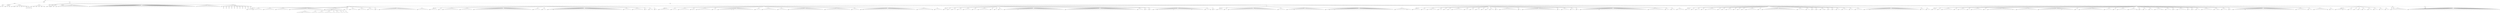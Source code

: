 digraph Tree {
	"t0" [label = "TEI"];
	"t1" [label = "teiHeader"];
	"t2" [label = "fileDesc"];
	"t3" [label = "titleStmt"];
	"t4" [label = "title"];
	"t5" [label = "author"];
	"t6" [label = "publicationStmp"];
	"t7" [label = "authority"];
	"t8" [label = "idno"];
	"t9" [label = "rights"];
	"t10" [label = "SourceDesc"];
	"t11" [label = "genre"];
	"t12" [label = "inspiration"];
	"t13" [label = "structure"];
	"t14" [label = "type"];
	"t15" [label = "periode"];
	"t16" [label = "taille"];
	"t17" [label = "permalien"];
	"t18" [label = "liens"];
	"t19" [label = "lien"];
	"t20" [label = "lien"];
	"t21" [label = "lien"];
	"t22" [label = "lien"];
	"t23" [label = "text"];
	"t24" [label = "front"];
	"t25" [label = "docTitle"];
	"t26" [label = "titlePart"];
	"t27" [label = "titlePart"];
	"t28" [label = "titlePart"];
	"t29" [label = "titlePart"];
	"t30" [label = "titlePart"];
	"t31" [label = "titlePart"];
	"t32" [label = "docDate"];
	"t33" [label = "docAuthor"];
	"t34" [label = "docImprint"];
	"t35" [label = "privilege"];
	"t36" [label = "acheveImprime"];
	"t37" [label = "printer"];
	"t38" [label = "performance"];
	"t39" [label = "premiere"];
	"t40" [label = "div"];
	"t41" [label = "head"];
	"t42" [label = "p"];
	"t43" [label = "p"];
	"t44" [label = "p"];
	"t45" [label = "p"];
	"t46" [label = "p"];
	"t47" [label = "p"];
	"t48" [label = "p"];
	"t49" [label = "p"];
	"t50" [label = "p"];
	"t51" [label = "p"];
	"t52" [label = "p"];
	"t53" [label = "p"];
	"t54" [label = "p"];
	"t55" [label = "p"];
	"t56" [label = "p"];
	"t57" [label = "p"];
	"t58" [label = "p"];
	"t59" [label = "p"];
	"t60" [label = "div"];
	"t61" [label = "head"];
	"t62" [label = "p"];
	"t63" [label = "p"];
	"t64" [label = "p"];
	"t65" [label = "p"];
	"t66" [label = "p"];
	"t67" [label = "p"];
	"t68" [label = "p"];
	"t69" [label = "p"];
	"t70" [label = "p"];
	"t71" [label = "p"];
	"t72" [label = "p"];
	"t73" [label = "p"];
	"t74" [label = "p"];
	"t75" [label = "p"];
	"t76" [label = "p"];
	"t77" [label = "p"];
	"t78" [label = "p"];
	"t79" [label = "p"];
	"t80" [label = "p"];
	"t81" [label = "p"];
	"t82" [label = "p"];
	"t83" [label = "p"];
	"t84" [label = "p"];
	"t85" [label = "p"];
	"t86" [label = "p"];
	"t87" [label = "p"];
	"t88" [label = "p"];
	"t89" [label = "p"];
	"t90" [label = "p"];
	"t91" [label = "p"];
	"t92" [label = "p"];
	"t93" [label = "p"];
	"t94" [label = "p"];
	"t95" [label = "p"];
	"t96" [label = "p"];
	"t97" [label = "p"];
	"t98" [label = "p"];
	"t99" [label = "p"];
	"t100" [label = "p"];
	"t101" [label = "p"];
	"t102" [label = "p"];
	"t103" [label = "p"];
	"t104" [label = "p"];
	"t105" [label = "p"];
	"t106" [label = "p"];
	"t107" [label = "p"];
	"t108" [label = "p"];
	"t109" [label = "p"];
	"t110" [label = "p"];
	"t111" [label = "p"];
	"t112" [label = "p"];
	"t113" [label = "p"];
	"t114" [label = "p"];
	"t115" [label = "p"];
	"t116" [label = "p"];
	"t117" [label = "p"];
	"t118" [label = "p"];
	"t119" [label = "p"];
	"t120" [label = "p"];
	"t121" [label = "p"];
	"t122" [label = "p"];
	"t123" [label = "p"];
	"t124" [label = "p"];
	"t125" [label = "p"];
	"t126" [label = "p"];
	"t127" [label = "div"];
	"t128" [label = "head"];
	"t129" [label = "p"];
	"t130" [label = "p"];
	"t131" [label = "p"];
	"t132" [label = "p"];
	"t133" [label = "p"];
	"t134" [label = "p"];
	"t135" [label = "p"];
	"t136" [label = "p"];
	"t137" [label = "p"];
	"t138" [label = "p"];
	"t139" [label = "p"];
	"t140" [label = "p"];
	"t141" [label = "p"];
	"t142" [label = "p"];
	"t143" [label = "castList"];
	"t144" [label = "head"];
	"t145" [label = "castItem"];
	"t146" [label = "role"];
	"t147" [label = "castItem"];
	"t148" [label = "role"];
	"t149" [label = "castItem"];
	"t150" [label = "role"];
	"t151" [label = "castItem"];
	"t152" [label = "role"];
	"t153" [label = "castItem"];
	"t154" [label = "role"];
	"t155" [label = "castItem"];
	"t156" [label = "role"];
	"t157" [label = "castItem"];
	"t158" [label = "role"];
	"t159" [label = "castItem"];
	"t160" [label = "role"];
	"t161" [label = "castItem"];
	"t162" [label = "role"];
	"t163" [label = "castItem"];
	"t164" [label = "role"];
	"t165" [label = "castItem"];
	"t166" [label = "role"];
	"t167" [label = "set"];
	"t168" [label = "body"];
	"t169" [label = "div1"];
	"t170" [label = "head"];
	"t171" [label = "div2"];
	"t172" [label = "head"];
	"t173" [label = "sp"];
	"t174" [label = "speaker"];
	"t175" [label = "l"];
	"t176" [label = "l"];
	"t177" [label = "sp"];
	"t178" [label = "speaker"];
	"t179" [label = "l"];
	"t180" [label = "l"];
	"t181" [label = "l"];
	"t182" [label = "l"];
	"t183" [label = "l"];
	"t184" [label = "sp"];
	"t185" [label = "speaker"];
	"t186" [label = "l"];
	"t187" [label = "l"];
	"t188" [label = "l"];
	"t189" [label = "l"];
	"t190" [label = "l"];
	"t191" [label = "l"];
	"t192" [label = "sp"];
	"t193" [label = "speaker"];
	"t194" [label = "l"];
	"t195" [label = "l"];
	"t196" [label = "l"];
	"t197" [label = "l"];
	"t198" [label = "l"];
	"t199" [label = "l"];
	"t200" [label = "l"];
	"t201" [label = "sp"];
	"t202" [label = "speaker"];
	"t203" [label = "l"];
	"t204" [label = "l"];
	"t205" [label = "l"];
	"t206" [label = "l"];
	"t207" [label = "l"];
	"t208" [label = "l"];
	"t209" [label = "l"];
	"t210" [label = "l"];
	"t211" [label = "l"];
	"t212" [label = "l"];
	"t213" [label = "l"];
	"t214" [label = "l"];
	"t215" [label = "l"];
	"t216" [label = "l"];
	"t217" [label = "l"];
	"t218" [label = "l"];
	"t219" [label = "l"];
	"t220" [label = "l"];
	"t221" [label = "l"];
	"t222" [label = "l"];
	"t223" [label = "sp"];
	"t224" [label = "speaker"];
	"t225" [label = "l"];
	"t226" [label = "l"];
	"t227" [label = "l"];
	"t228" [label = "stage"];
	"t229" [label = "poem"];
	"t230" [label = "lg"];
	"t231" [label = "l"];
	"t232" [label = "l"];
	"t233" [label = "l"];
	"t234" [label = "note"];
	"t235" [label = "l"];
	"t236" [label = "l"];
	"t237" [label = "l"];
	"t238" [label = "l"];
	"t239" [label = "l"];
	"t240" [label = "lg"];
	"t241" [label = "l"];
	"t242" [label = "l"];
	"t243" [label = "l"];
	"t244" [label = "l"];
	"t245" [label = "lg"];
	"t246" [label = "l"];
	"t247" [label = "l"];
	"t248" [label = "l"];
	"t249" [label = "l"];
	"t250" [label = "lg"];
	"t251" [label = "l"];
	"t252" [label = "l"];
	"t253" [label = "l"];
	"t254" [label = "l"];
	"t255" [label = "l"];
	"t256" [label = "lg"];
	"t257" [label = "l"];
	"t258" [label = "l"];
	"t259" [label = "lg"];
	"t260" [label = "l"];
	"t261" [label = "l"];
	"t262" [label = "l"];
	"t263" [label = "lg"];
	"t264" [label = "l"];
	"t265" [label = "l"];
	"t266" [label = "lg"];
	"t267" [label = "l"];
	"t268" [label = "lg"];
	"t269" [label = "l"];
	"t270" [label = "l"];
	"t271" [label = "l"];
	"t272" [label = "l"];
	"t273" [label = "l"];
	"t274" [label = "l"];
	"t275" [label = "l"];
	"t276" [label = "sp"];
	"t277" [label = "speaker"];
	"t278" [label = "l"];
	"t279" [label = "l"];
	"t280" [label = "sp"];
	"t281" [label = "speaker"];
	"t282" [label = "l"];
	"t283" [label = "l"];
	"t284" [label = "l"];
	"t285" [label = "l"];
	"t286" [label = "sp"];
	"t287" [label = "speaker"];
	"t288" [label = "l"];
	"t289" [label = "l"];
	"t290" [label = "l"];
	"t291" [label = "l"];
	"t292" [label = "sp"];
	"t293" [label = "speaker"];
	"t294" [label = "l"];
	"t295" [label = "l"];
	"t296" [label = "l"];
	"t297" [label = "sp"];
	"t298" [label = "speaker"];
	"t299" [label = "l"];
	"t300" [label = "sp"];
	"t301" [label = "speaker"];
	"t302" [label = "l"];
	"t303" [label = "l"];
	"t304" [label = "l"];
	"t305" [label = "l"];
	"t306" [label = "l"];
	"t307" [label = "l"];
	"t308" [label = "l"];
	"t309" [label = "l"];
	"t310" [label = "l"];
	"t311" [label = "l"];
	"t312" [label = "l"];
	"t313" [label = "l"];
	"t314" [label = "l"];
	"t315" [label = "l"];
	"t316" [label = "l"];
	"t317" [label = "l"];
	"t318" [label = "l"];
	"t319" [label = "l"];
	"t320" [label = "l"];
	"t321" [label = "l"];
	"t322" [label = "l"];
	"t323" [label = "l"];
	"t324" [label = "sp"];
	"t325" [label = "speaker"];
	"t326" [label = "l"];
	"t327" [label = "l"];
	"t328" [label = "l"];
	"t329" [label = "l"];
	"t330" [label = "l"];
	"t331" [label = "l"];
	"t332" [label = "div2"];
	"t333" [label = "head"];
	"t334" [label = "sp"];
	"t335" [label = "speaker"];
	"t336" [label = "l"];
	"t337" [label = "l"];
	"t338" [label = "l"];
	"t339" [label = "l"];
	"t340" [label = "sp"];
	"t341" [label = "speaker"];
	"t342" [label = "l"];
	"t343" [label = "sp"];
	"t344" [label = "speaker"];
	"t345" [label = "l"];
	"t346" [label = "l"];
	"t347" [label = "l"];
	"t348" [label = "l"];
	"t349" [label = "l"];
	"t350" [label = "l"];
	"t351" [label = "l"];
	"t352" [label = "l"];
	"t353" [label = "l"];
	"t354" [label = "sp"];
	"t355" [label = "speaker"];
	"t356" [label = "l"];
	"t357" [label = "l"];
	"t358" [label = "l"];
	"t359" [label = "l"];
	"t360" [label = "l"];
	"t361" [label = "l"];
	"t362" [label = "l"];
	"t363" [label = "sp"];
	"t364" [label = "speaker"];
	"t365" [label = "l"];
	"t366" [label = "l"];
	"t367" [label = "l"];
	"t368" [label = "l"];
	"t369" [label = "l"];
	"t370" [label = "l"];
	"t371" [label = "l"];
	"t372" [label = "l"];
	"t373" [label = "l"];
	"t374" [label = "l"];
	"t375" [label = "l"];
	"t376" [label = "l"];
	"t377" [label = "l"];
	"t378" [label = "l"];
	"t379" [label = "l"];
	"t380" [label = "l"];
	"t381" [label = "l"];
	"t382" [label = "l"];
	"t383" [label = "l"];
	"t384" [label = "l"];
	"t385" [label = "l"];
	"t386" [label = "l"];
	"t387" [label = "l"];
	"t388" [label = "l"];
	"t389" [label = "l"];
	"t390" [label = "l"];
	"t391" [label = "l"];
	"t392" [label = "l"];
	"t393" [label = "l"];
	"t394" [label = "l"];
	"t395" [label = "l"];
	"t396" [label = "l"];
	"t397" [label = "l"];
	"t398" [label = "l"];
	"t399" [label = "l"];
	"t400" [label = "sp"];
	"t401" [label = "speaker"];
	"t402" [label = "l"];
	"t403" [label = "l"];
	"t404" [label = "l"];
	"t405" [label = "l"];
	"t406" [label = "sp"];
	"t407" [label = "speaker"];
	"t408" [label = "l"];
	"t409" [label = "l"];
	"t410" [label = "sp"];
	"t411" [label = "speaker"];
	"t412" [label = "l"];
	"t413" [label = "l"];
	"t414" [label = "stage"];
	"t415" [label = "l"];
	"t416" [label = "l"];
	"t417" [label = "l"];
	"t418" [label = "l"];
	"t419" [label = "l"];
	"t420" [label = "l"];
	"t421" [label = "l"];
	"t422" [label = "l"];
	"t423" [label = "l"];
	"t424" [label = "l"];
	"t425" [label = "l"];
	"t426" [label = "l"];
	"t427" [label = "l"];
	"t428" [label = "l"];
	"t429" [label = "l"];
	"t430" [label = "l"];
	"t431" [label = "l"];
	"t432" [label = "l"];
	"t433" [label = "l"];
	"t434" [label = "l"];
	"t435" [label = "l"];
	"t436" [label = "l"];
	"t437" [label = "l"];
	"t438" [label = "l"];
	"t439" [label = "l"];
	"t440" [label = "l"];
	"t441" [label = "l"];
	"t442" [label = "l"];
	"t443" [label = "l"];
	"t444" [label = "l"];
	"t445" [label = "l"];
	"t446" [label = "l"];
	"t447" [label = "l"];
	"t448" [label = "l"];
	"t449" [label = "l"];
	"t450" [label = "l"];
	"t451" [label = "l"];
	"t452" [label = "l"];
	"t453" [label = "l"];
	"t454" [label = "l"];
	"t455" [label = "l"];
	"t456" [label = "l"];
	"t457" [label = "sp"];
	"t458" [label = "speaker"];
	"t459" [label = "l"];
	"t460" [label = "l"];
	"t461" [label = "l"];
	"t462" [label = "l"];
	"t463" [label = "sp"];
	"t464" [label = "speaker"];
	"t465" [label = "l"];
	"t466" [label = "l"];
	"t467" [label = "l"];
	"t468" [label = "l"];
	"t469" [label = "l"];
	"t470" [label = "l"];
	"t471" [label = "sp"];
	"t472" [label = "speaker"];
	"t473" [label = "l"];
	"t474" [label = "sp"];
	"t475" [label = "speaker"];
	"t476" [label = "l"];
	"t477" [label = "l"];
	"t478" [label = "sp"];
	"t479" [label = "speaker"];
	"t480" [label = "l"];
	"t481" [label = "div2"];
	"t482" [label = "head"];
	"t483" [label = "sp"];
	"t484" [label = "speaker"];
	"t485" [label = "l"];
	"t486" [label = "l"];
	"t487" [label = "l"];
	"t488" [label = "l"];
	"t489" [label = "l"];
	"t490" [label = "l"];
	"t491" [label = "sp"];
	"t492" [label = "speaker"];
	"t493" [label = "l"];
	"t494" [label = "l"];
	"t495" [label = "l"];
	"t496" [label = "sp"];
	"t497" [label = "speaker"];
	"t498" [label = "l"];
	"t499" [label = "l"];
	"t500" [label = "l"];
	"t501" [label = "l"];
	"t502" [label = "l"];
	"t503" [label = "l"];
	"t504" [label = "sp"];
	"t505" [label = "speaker"];
	"t506" [label = "note"];
	"t507" [label = "l"];
	"t508" [label = "sp"];
	"t509" [label = "speaker"];
	"t510" [label = "note"];
	"t511" [label = "l"];
	"t512" [label = "l"];
	"t513" [label = "l"];
	"t514" [label = "l"];
	"t515" [label = "l"];
	"t516" [label = "l"];
	"t517" [label = "l"];
	"t518" [label = "sp"];
	"t519" [label = "speaker"];
	"t520" [label = "l"];
	"t521" [label = "l"];
	"t522" [label = "sp"];
	"t523" [label = "speaker"];
	"t524" [label = "l"];
	"t525" [label = "l"];
	"t526" [label = "l"];
	"t527" [label = "l"];
	"t528" [label = "l"];
	"t529" [label = "l"];
	"t530" [label = "l"];
	"t531" [label = "note"];
	"t532" [label = "note"];
	"t533" [label = "l"];
	"t534" [label = "l"];
	"t535" [label = "l"];
	"t536" [label = "l"];
	"t537" [label = "l"];
	"t538" [label = "l"];
	"t539" [label = "l"];
	"t540" [label = "l"];
	"t541" [label = "l"];
	"t542" [label = "l"];
	"t543" [label = "l"];
	"t544" [label = "l"];
	"t545" [label = "sp"];
	"t546" [label = "speaker"];
	"t547" [label = "l"];
	"t548" [label = "l"];
	"t549" [label = "l"];
	"t550" [label = "sp"];
	"t551" [label = "speaker"];
	"t552" [label = "l"];
	"t553" [label = "l"];
	"t554" [label = "l"];
	"t555" [label = "l"];
	"t556" [label = "l"];
	"t557" [label = "l"];
	"t558" [label = "l"];
	"t559" [label = "l"];
	"t560" [label = "sp"];
	"t561" [label = "speaker"];
	"t562" [label = "l"];
	"t563" [label = "l"];
	"t564" [label = "l"];
	"t565" [label = "l"];
	"t566" [label = "l"];
	"t567" [label = "sp"];
	"t568" [label = "speaker"];
	"t569" [label = "l"];
	"t570" [label = "l"];
	"t571" [label = "l"];
	"t572" [label = "l"];
	"t573" [label = "l"];
	"t574" [label = "l"];
	"t575" [label = "l"];
	"t576" [label = "l"];
	"t577" [label = "l"];
	"t578" [label = "l"];
	"t579" [label = "l"];
	"t580" [label = "l"];
	"t581" [label = "l"];
	"t582" [label = "l"];
	"t583" [label = "l"];
	"t584" [label = "l"];
	"t585" [label = "l"];
	"t586" [label = "l"];
	"t587" [label = "l"];
	"t588" [label = "l"];
	"t589" [label = "l"];
	"t590" [label = "sp"];
	"t591" [label = "speaker"];
	"t592" [label = "l"];
	"t593" [label = "l"];
	"t594" [label = "l"];
	"t595" [label = "l"];
	"t596" [label = "l"];
	"t597" [label = "l"];
	"t598" [label = "l"];
	"t599" [label = "l"];
	"t600" [label = "l"];
	"t601" [label = "l"];
	"t602" [label = "l"];
	"t603" [label = "l"];
	"t604" [label = "l"];
	"t605" [label = "l"];
	"t606" [label = "l"];
	"t607" [label = "sp"];
	"t608" [label = "speaker"];
	"t609" [label = "l"];
	"t610" [label = "l"];
	"t611" [label = "l"];
	"t612" [label = "l"];
	"t613" [label = "sp"];
	"t614" [label = "speaker"];
	"t615" [label = "stage"];
	"t616" [label = "l"];
	"t617" [label = "l"];
	"t618" [label = "l"];
	"t619" [label = "l"];
	"t620" [label = "l"];
	"t621" [label = "l"];
	"t622" [label = "l"];
	"t623" [label = "l"];
	"t624" [label = "l"];
	"t625" [label = "l"];
	"t626" [label = "l"];
	"t627" [label = "l"];
	"t628" [label = "l"];
	"t629" [label = "l"];
	"t630" [label = "l"];
	"t631" [label = "l"];
	"t632" [label = "l"];
	"t633" [label = "l"];
	"t634" [label = "l"];
	"t635" [label = "l"];
	"t636" [label = "l"];
	"t637" [label = "l"];
	"t638" [label = "l"];
	"t639" [label = "l"];
	"t640" [label = "l"];
	"t641" [label = "l"];
	"t642" [label = "l"];
	"t643" [label = "l"];
	"t644" [label = "l"];
	"t645" [label = "l"];
	"t646" [label = "l"];
	"t647" [label = "l"];
	"t648" [label = "sp"];
	"t649" [label = "speaker"];
	"t650" [label = "l"];
	"t651" [label = "l"];
	"t652" [label = "l"];
	"t653" [label = "l"];
	"t654" [label = "l"];
	"t655" [label = "l"];
	"t656" [label = "l"];
	"t657" [label = "l"];
	"t658" [label = "stage"];
	"t659" [label = "sp"];
	"t660" [label = "speaker"];
	"t661" [label = "l"];
	"t662" [label = "l"];
	"t663" [label = "l"];
	"t664" [label = "l"];
	"t665" [label = "div2"];
	"t666" [label = "head"];
	"t667" [label = "sp"];
	"t668" [label = "speaker"];
	"t669" [label = "l"];
	"t670" [label = "sp"];
	"t671" [label = "speaker"];
	"t672" [label = "l"];
	"t673" [label = "sp"];
	"t674" [label = "speaker"];
	"t675" [label = "l"];
	"t676" [label = "l"];
	"t677" [label = "sp"];
	"t678" [label = "speaker"];
	"t679" [label = "l"];
	"t680" [label = "l"];
	"t681" [label = "sp"];
	"t682" [label = "speaker"];
	"t683" [label = "l"];
	"t684" [label = "l"];
	"t685" [label = "l"];
	"t686" [label = "l"];
	"t687" [label = "sp"];
	"t688" [label = "speaker"];
	"t689" [label = "l"];
	"t690" [label = "l"];
	"t691" [label = "sp"];
	"t692" [label = "speaker"];
	"t693" [label = "l"];
	"t694" [label = "l"];
	"t695" [label = "l"];
	"t696" [label = "l"];
	"t697" [label = "l"];
	"t698" [label = "l"];
	"t699" [label = "sp"];
	"t700" [label = "speaker"];
	"t701" [label = "l"];
	"t702" [label = "sp"];
	"t703" [label = "speaker"];
	"t704" [label = "l"];
	"t705" [label = "sp"];
	"t706" [label = "speaker"];
	"t707" [label = "l"];
	"t708" [label = "l"];
	"t709" [label = "sp"];
	"t710" [label = "speaker"];
	"t711" [label = "l"];
	"t712" [label = "l"];
	"t713" [label = "l"];
	"t714" [label = "l"];
	"t715" [label = "l"];
	"t716" [label = "l"];
	"t717" [label = "l"];
	"t718" [label = "note"];
	"t719" [label = "l"];
	"t720" [label = "l"];
	"t721" [label = "l"];
	"t722" [label = "l"];
	"t723" [label = "l"];
	"t724" [label = "l"];
	"t725" [label = "l"];
	"t726" [label = "l"];
	"t727" [label = "l"];
	"t728" [label = "l"];
	"t729" [label = "l"];
	"t730" [label = "l"];
	"t731" [label = "l"];
	"t732" [label = "l"];
	"t733" [label = "l"];
	"t734" [label = "l"];
	"t735" [label = "l"];
	"t736" [label = "l"];
	"t737" [label = "l"];
	"t738" [label = "l"];
	"t739" [label = "l"];
	"t740" [label = "l"];
	"t741" [label = "l"];
	"t742" [label = "l"];
	"t743" [label = "l"];
	"t744" [label = "l"];
	"t745" [label = "l"];
	"t746" [label = "l"];
	"t747" [label = "sp"];
	"t748" [label = "speaker"];
	"t749" [label = "l"];
	"t750" [label = "l"];
	"t751" [label = "l"];
	"t752" [label = "l"];
	"t753" [label = "l"];
	"t754" [label = "l"];
	"t755" [label = "l"];
	"t756" [label = "l"];
	"t757" [label = "l"];
	"t758" [label = "l"];
	"t759" [label = "l"];
	"t760" [label = "l"];
	"t761" [label = "l"];
	"t762" [label = "l"];
	"t763" [label = "l"];
	"t764" [label = "l"];
	"t765" [label = "l"];
	"t766" [label = "l"];
	"t767" [label = "l"];
	"t768" [label = "l"];
	"t769" [label = "l"];
	"t770" [label = "l"];
	"t771" [label = "l"];
	"t772" [label = "l"];
	"t773" [label = "l"];
	"t774" [label = "l"];
	"t775" [label = "l"];
	"t776" [label = "l"];
	"t777" [label = "l"];
	"t778" [label = "l"];
	"t779" [label = "l"];
	"t780" [label = "l"];
	"t781" [label = "l"];
	"t782" [label = "l"];
	"t783" [label = "l"];
	"t784" [label = "l"];
	"t785" [label = "l"];
	"t786" [label = "l"];
	"t787" [label = "l"];
	"t788" [label = "l"];
	"t789" [label = "l"];
	"t790" [label = "l"];
	"t791" [label = "l"];
	"t792" [label = "sp"];
	"t793" [label = "speaker"];
	"t794" [label = "l"];
	"t795" [label = "l"];
	"t796" [label = "l"];
	"t797" [label = "sp"];
	"t798" [label = "speaker"];
	"t799" [label = "l"];
	"t800" [label = "sp"];
	"t801" [label = "speaker"];
	"t802" [label = "l"];
	"t803" [label = "sp"];
	"t804" [label = "speaker"];
	"t805" [label = "l"];
	"t806" [label = "stage"];
	"t807" [label = "l"];
	"t808" [label = "l"];
	"t809" [label = "l"];
	"t810" [label = "l"];
	"t811" [label = "l"];
	"t812" [label = "l"];
	"t813" [label = "l"];
	"t814" [label = "l"];
	"t815" [label = "l"];
	"t816" [label = "note"];
	"t817" [label = "l"];
	"t818" [label = "l"];
	"t819" [label = "l"];
	"t820" [label = "l"];
	"t821" [label = "l"];
	"t822" [label = "l"];
	"t823" [label = "l"];
	"t824" [label = "l"];
	"t825" [label = "l"];
	"t826" [label = "l"];
	"t827" [label = "note"];
	"t828" [label = "l"];
	"t829" [label = "l"];
	"t830" [label = "l"];
	"t831" [label = "l"];
	"t832" [label = "l"];
	"t833" [label = "l"];
	"t834" [label = "l"];
	"t835" [label = "sp"];
	"t836" [label = "speaker"];
	"t837" [label = "l"];
	"t838" [label = "l"];
	"t839" [label = "stage"];
	"t840" [label = "sp"];
	"t841" [label = "speaker"];
	"t842" [label = "l"];
	"t843" [label = "div2"];
	"t844" [label = "head"];
	"t845" [label = "sp"];
	"t846" [label = "speaker"];
	"t847" [label = "l"];
	"t848" [label = "l"];
	"t849" [label = "l"];
	"t850" [label = "sp"];
	"t851" [label = "speaker"];
	"t852" [label = "l"];
	"t853" [label = "sp"];
	"t854" [label = "speaker"];
	"t855" [label = "l"];
	"t856" [label = "l"];
	"t857" [label = "l"];
	"t858" [label = "l"];
	"t859" [label = "l"];
	"t860" [label = "l"];
	"t861" [label = "l"];
	"t862" [label = "l"];
	"t863" [label = "l"];
	"t864" [label = "l"];
	"t865" [label = "l"];
	"t866" [label = "l"];
	"t867" [label = "l"];
	"t868" [label = "l"];
	"t869" [label = "l"];
	"t870" [label = "l"];
	"t871" [label = "l"];
	"t872" [label = "l"];
	"t873" [label = "l"];
	"t874" [label = "l"];
	"t875" [label = "l"];
	"t876" [label = "l"];
	"t877" [label = "l"];
	"t878" [label = "l"];
	"t879" [label = "l"];
	"t880" [label = "l"];
	"t881" [label = "l"];
	"t882" [label = "l"];
	"t883" [label = "l"];
	"t884" [label = "sp"];
	"t885" [label = "speaker"];
	"t886" [label = "l"];
	"t887" [label = "l"];
	"t888" [label = "l"];
	"t889" [label = "l"];
	"t890" [label = "sp"];
	"t891" [label = "speaker"];
	"t892" [label = "l"];
	"t893" [label = "l"];
	"t894" [label = "l"];
	"t895" [label = "stage"];
	"t896" [label = "l"];
	"t897" [label = "l"];
	"t898" [label = "l"];
	"t899" [label = "l"];
	"t900" [label = "l"];
	"t901" [label = "l"];
	"t902" [label = "l"];
	"t903" [label = "l"];
	"t904" [label = "l"];
	"t905" [label = "l"];
	"t906" [label = "l"];
	"t907" [label = "l"];
	"t908" [label = "l"];
	"t909" [label = "l"];
	"t910" [label = "l"];
	"t911" [label = "l"];
	"t912" [label = "l"];
	"t913" [label = "l"];
	"t914" [label = "sp"];
	"t915" [label = "speaker"];
	"t916" [label = "l"];
	"t917" [label = "stage"];
	"t918" [label = "l"];
	"t919" [label = "l"];
	"t920" [label = "note"];
	"t921" [label = "l"];
	"t922" [label = "l"];
	"t923" [label = "l"];
	"t924" [label = "l"];
	"t925" [label = "l"];
	"t926" [label = "l"];
	"t927" [label = "l"];
	"t928" [label = "l"];
	"t929" [label = "l"];
	"t930" [label = "l"];
	"t931" [label = "l"];
	"t932" [label = "l"];
	"t933" [label = "l"];
	"t934" [label = "l"];
	"t935" [label = "l"];
	"t936" [label = "l"];
	"t937" [label = "l"];
	"t938" [label = "l"];
	"t939" [label = "l"];
	"t940" [label = "l"];
	"t941" [label = "l"];
	"t942" [label = "l"];
	"t943" [label = "l"];
	"t944" [label = "l"];
	"t945" [label = "l"];
	"t946" [label = "l"];
	"t947" [label = "l"];
	"t948" [label = "l"];
	"t949" [label = "l"];
	"t950" [label = "l"];
	"t951" [label = "l"];
	"t952" [label = "l"];
	"t953" [label = "l"];
	"t954" [label = "l"];
	"t955" [label = "l"];
	"t956" [label = "l"];
	"t957" [label = "sp"];
	"t958" [label = "speaker"];
	"t959" [label = "l"];
	"t960" [label = "l"];
	"t961" [label = "l"];
	"t962" [label = "l"];
	"t963" [label = "l"];
	"t964" [label = "l"];
	"t965" [label = "stage"];
	"t966" [label = "l"];
	"t967" [label = "l"];
	"t968" [label = "div2"];
	"t969" [label = "head"];
	"t970" [label = "sp"];
	"t971" [label = "speaker"];
	"t972" [label = "l"];
	"t973" [label = "l"];
	"t974" [label = "l"];
	"t975" [label = "l"];
	"t976" [label = "sp"];
	"t977" [label = "speaker"];
	"t978" [label = "l"];
	"t979" [label = "l"];
	"t980" [label = "sp"];
	"t981" [label = "speaker"];
	"t982" [label = "l"];
	"t983" [label = "note"];
	"t984" [label = "l"];
	"t985" [label = "l"];
	"t986" [label = "l"];
	"t987" [label = "sp"];
	"t988" [label = "speaker"];
	"t989" [label = "l"];
	"t990" [label = "l"];
	"t991" [label = "sp"];
	"t992" [label = "speaker"];
	"t993" [label = "l"];
	"t994" [label = "sp"];
	"t995" [label = "speaker"];
	"t996" [label = "l"];
	"t997" [label = "sp"];
	"t998" [label = "speaker"];
	"t999" [label = "l"];
	"t1000" [label = "l"];
	"t1001" [label = "l"];
	"t1002" [label = "l"];
	"t1003" [label = "l"];
	"t1004" [label = "l"];
	"t1005" [label = "sp"];
	"t1006" [label = "speaker"];
	"t1007" [label = "l"];
	"t1008" [label = "l"];
	"t1009" [label = "sp"];
	"t1010" [label = "speaker"];
	"t1011" [label = "l"];
	"t1012" [label = "l"];
	"t1013" [label = "sp"];
	"t1014" [label = "speaker"];
	"t1015" [label = "l"];
	"t1016" [label = "l"];
	"t1017" [label = "sp"];
	"t1018" [label = "speaker"];
	"t1019" [label = "l"];
	"t1020" [label = "sp"];
	"t1021" [label = "speaker"];
	"t1022" [label = "l"];
	"t1023" [label = "sp"];
	"t1024" [label = "speaker"];
	"t1025" [label = "l"];
	"t1026" [label = "l"];
	"t1027" [label = "sp"];
	"t1028" [label = "speaker"];
	"t1029" [label = "l"];
	"t1030" [label = "sp"];
	"t1031" [label = "speaker"];
	"t1032" [label = "l"];
	"t1033" [label = "l"];
	"t1034" [label = "l"];
	"t1035" [label = "l"];
	"t1036" [label = "l"];
	"t1037" [label = "l"];
	"t1038" [label = "l"];
	"t1039" [label = "l"];
	"t1040" [label = "l"];
	"t1041" [label = "l"];
	"t1042" [label = "sp"];
	"t1043" [label = "speaker"];
	"t1044" [label = "l"];
	"t1045" [label = "sp"];
	"t1046" [label = "speaker"];
	"t1047" [label = "l"];
	"t1048" [label = "l"];
	"t1049" [label = "l"];
	"t1050" [label = "l"];
	"t1051" [label = "l"];
	"t1052" [label = "l"];
	"t1053" [label = "l"];
	"t1054" [label = "l"];
	"t1055" [label = "l"];
	"t1056" [label = "l"];
	"t1057" [label = "l"];
	"t1058" [label = "l"];
	"t1059" [label = "l"];
	"t1060" [label = "l"];
	"t1061" [label = "l"];
	"t1062" [label = "l"];
	"t1063" [label = "l"];
	"t1064" [label = "l"];
	"t1065" [label = "l"];
	"t1066" [label = "l"];
	"t1067" [label = "sp"];
	"t1068" [label = "speaker"];
	"t1069" [label = "l"];
	"t1070" [label = "sp"];
	"t1071" [label = "speaker"];
	"t1072" [label = "l"];
	"t1073" [label = "l"];
	"t1074" [label = "l"];
	"t1075" [label = "l"];
	"t1076" [label = "sp"];
	"t1077" [label = "speaker"];
	"t1078" [label = "l"];
	"t1079" [label = "l"];
	"t1080" [label = "sp"];
	"t1081" [label = "speaker"];
	"t1082" [label = "l"];
	"t1083" [label = "sp"];
	"t1084" [label = "speaker"];
	"t1085" [label = "l"];
	"t1086" [label = "l"];
	"t1087" [label = "l"];
	"t1088" [label = "l"];
	"t1089" [label = "l"];
	"t1090" [label = "l"];
	"t1091" [label = "l"];
	"t1092" [label = "l"];
	"t1093" [label = "l"];
	"t1094" [label = "l"];
	"t1095" [label = "stage"];
	"t1096" [label = "l"];
	"t1097" [label = "l"];
	"t1098" [label = "l"];
	"t1099" [label = "l"];
	"t1100" [label = "l"];
	"t1101" [label = "l"];
	"t1102" [label = "l"];
	"t1103" [label = "l"];
	"t1104" [label = "l"];
	"t1105" [label = "l"];
	"t1106" [label = "l"];
	"t1107" [label = "l"];
	"t1108" [label = "l"];
	"t1109" [label = "l"];
	"t1110" [label = "l"];
	"t1111" [label = "l"];
	"t1112" [label = "l"];
	"t1113" [label = "l"];
	"t1114" [label = "l"];
	"t1115" [label = "l"];
	"t1116" [label = "l"];
	"t1117" [label = "l"];
	"t1118" [label = "l"];
	"t1119" [label = "l"];
	"t1120" [label = "l"];
	"t1121" [label = "l"];
	"t1122" [label = "l"];
	"t1123" [label = "l"];
	"t1124" [label = "l"];
	"t1125" [label = "sp"];
	"t1126" [label = "speaker"];
	"t1127" [label = "l"];
	"t1128" [label = "l"];
	"t1129" [label = "l"];
	"t1130" [label = "l"];
	"t1131" [label = "l"];
	"t1132" [label = "l"];
	"t1133" [label = "l"];
	"t1134" [label = "l"];
	"t1135" [label = "l"];
	"t1136" [label = "sp"];
	"t1137" [label = "speaker"];
	"t1138" [label = "l"];
	"t1139" [label = "l"];
	"t1140" [label = "sp"];
	"t1141" [label = "speaker"];
	"t1142" [label = "l"];
	"t1143" [label = "l"];
	"t1144" [label = "sp"];
	"t1145" [label = "speaker"];
	"t1146" [label = "l"];
	"t1147" [label = "l"];
	"t1148" [label = "l"];
	"t1149" [label = "l"];
	"t1150" [label = "div2"];
	"t1151" [label = "head"];
	"t1152" [label = "sp"];
	"t1153" [label = "speaker"];
	"t1154" [label = "l"];
	"t1155" [label = "l"];
	"t1156" [label = "sp"];
	"t1157" [label = "speaker"];
	"t1158" [label = "l"];
	"t1159" [label = "sp"];
	"t1160" [label = "speaker"];
	"t1161" [label = "l"];
	"t1162" [label = "l"];
	"t1163" [label = "sp"];
	"t1164" [label = "speaker"];
	"t1165" [label = "l"];
	"t1166" [label = "sp"];
	"t1167" [label = "speaker"];
	"t1168" [label = "l"];
	"t1169" [label = "l"];
	"t1170" [label = "l"];
	"t1171" [label = "l"];
	"t1172" [label = "l"];
	"t1173" [label = "l"];
	"t1174" [label = "sp"];
	"t1175" [label = "speaker"];
	"t1176" [label = "l"];
	"t1177" [label = "sp"];
	"t1178" [label = "speaker"];
	"t1179" [label = "l"];
	"t1180" [label = "sp"];
	"t1181" [label = "speaker"];
	"t1182" [label = "l"];
	"t1183" [label = "l"];
	"t1184" [label = "l"];
	"t1185" [label = "sp"];
	"t1186" [label = "speaker"];
	"t1187" [label = "l"];
	"t1188" [label = "sp"];
	"t1189" [label = "speaker"];
	"t1190" [label = "l"];
	"t1191" [label = "sp"];
	"t1192" [label = "speaker"];
	"t1193" [label = "l"];
	"t1194" [label = "sp"];
	"t1195" [label = "speaker"];
	"t1196" [label = "l"];
	"t1197" [label = "l"];
	"t1198" [label = "l"];
	"t1199" [label = "l"];
	"t1200" [label = "l"];
	"t1201" [label = "l"];
	"t1202" [label = "sp"];
	"t1203" [label = "speaker"];
	"t1204" [label = "l"];
	"t1205" [label = "sp"];
	"t1206" [label = "speaker"];
	"t1207" [label = "l"];
	"t1208" [label = "l"];
	"t1209" [label = "l"];
	"t1210" [label = "l"];
	"t1211" [label = "l"];
	"t1212" [label = "l"];
	"t1213" [label = "l"];
	"t1214" [label = "l"];
	"t1215" [label = "l"];
	"t1216" [label = "l"];
	"t1217" [label = "l"];
	"t1218" [label = "l"];
	"t1219" [label = "l"];
	"t1220" [label = "l"];
	"t1221" [label = "l"];
	"t1222" [label = "l"];
	"t1223" [label = "l"];
	"t1224" [label = "l"];
	"t1225" [label = "l"];
	"t1226" [label = "l"];
	"t1227" [label = "sp"];
	"t1228" [label = "speaker"];
	"t1229" [label = "l"];
	"t1230" [label = "l"];
	"t1231" [label = "l"];
	"t1232" [label = "l"];
	"t1233" [label = "sp"];
	"t1234" [label = "speaker"];
	"t1235" [label = "l"];
	"t1236" [label = "l"];
	"t1237" [label = "sp"];
	"t1238" [label = "speaker"];
	"t1239" [label = "l"];
	"t1240" [label = "sp"];
	"t1241" [label = "speaker"];
	"t1242" [label = "l"];
	"t1243" [label = "sp"];
	"t1244" [label = "speaker"];
	"t1245" [label = "l"];
	"t1246" [label = "stage"];
	"t1247" [label = "l"];
	"t1248" [label = "sp"];
	"t1249" [label = "speaker"];
	"t1250" [label = "l"];
	"t1251" [label = "sp"];
	"t1252" [label = "speaker"];
	"t1253" [label = "l"];
	"t1254" [label = "sp"];
	"t1255" [label = "speaker"];
	"t1256" [label = "l"];
	"t1257" [label = "l"];
	"t1258" [label = "sp"];
	"t1259" [label = "speaker"];
	"t1260" [label = "l"];
	"t1261" [label = "l"];
	"t1262" [label = "l"];
	"t1263" [label = "sp"];
	"t1264" [label = "speaker"];
	"t1265" [label = "l"];
	"t1266" [label = "l"];
	"t1267" [label = "sp"];
	"t1268" [label = "speaker"];
	"t1269" [label = "l"];
	"t1270" [label = "l"];
	"t1271" [label = "l"];
	"t1272" [label = "l"];
	"t1273" [label = "sp"];
	"t1274" [label = "speaker"];
	"t1275" [label = "l"];
	"t1276" [label = "l"];
	"t1277" [label = "stage"];
	"t1278" [label = "l"];
	"t1279" [label = "l"];
	"t1280" [label = "l"];
	"t1281" [label = "l"];
	"t1282" [label = "l"];
	"t1283" [label = "l"];
	"t1284" [label = "l"];
	"t1285" [label = "l"];
	"t1286" [label = "l"];
	"t1287" [label = "l"];
	"t1288" [label = "l"];
	"t1289" [label = "l"];
	"t1290" [label = "l"];
	"t1291" [label = "l"];
	"t1292" [label = "l"];
	"t1293" [label = "l"];
	"t1294" [label = "l"];
	"t1295" [label = "l"];
	"t1296" [label = "l"];
	"t1297" [label = "l"];
	"t1298" [label = "l"];
	"t1299" [label = "l"];
	"t1300" [label = "l"];
	"t1301" [label = "l"];
	"t1302" [label = "l"];
	"t1303" [label = "l"];
	"t1304" [label = "l"];
	"t1305" [label = "l"];
	"t1306" [label = "l"];
	"t1307" [label = "l"];
	"t1308" [label = "sp"];
	"t1309" [label = "speaker"];
	"t1310" [label = "l"];
	"t1311" [label = "l"];
	"t1312" [label = "sp"];
	"t1313" [label = "speaker"];
	"t1314" [label = "l"];
	"t1315" [label = "l"];
	"t1316" [label = "div2"];
	"t1317" [label = "head"];
	"t1318" [label = "sp"];
	"t1319" [label = "speaker"];
	"t1320" [label = "l"];
	"t1321" [label = "l"];
	"t1322" [label = "sp"];
	"t1323" [label = "speaker"];
	"t1324" [label = "l"];
	"t1325" [label = "sp"];
	"t1326" [label = "speaker"];
	"t1327" [label = "l"];
	"t1328" [label = "l"];
	"t1329" [label = "l"];
	"t1330" [label = "l"];
	"t1331" [label = "l"];
	"t1332" [label = "l"];
	"t1333" [label = "sp"];
	"t1334" [label = "speaker"];
	"t1335" [label = "l"];
	"t1336" [label = "sp"];
	"t1337" [label = "speaker"];
	"t1338" [label = "l"];
	"t1339" [label = "l"];
	"t1340" [label = "l"];
	"t1341" [label = "l"];
	"t1342" [label = "sp"];
	"t1343" [label = "speaker"];
	"t1344" [label = "l"];
	"t1345" [label = "sp"];
	"t1346" [label = "speaker"];
	"t1347" [label = "l"];
	"t1348" [label = "l"];
	"t1349" [label = "l"];
	"t1350" [label = "l"];
	"t1351" [label = "l"];
	"t1352" [label = "l"];
	"t1353" [label = "sp"];
	"t1354" [label = "speaker"];
	"t1355" [label = "l"];
	"t1356" [label = "sp"];
	"t1357" [label = "speaker"];
	"t1358" [label = "l"];
	"t1359" [label = "l"];
	"t1360" [label = "l"];
	"t1361" [label = "l"];
	"t1362" [label = "l"];
	"t1363" [label = "l"];
	"t1364" [label = "l"];
	"t1365" [label = "l"];
	"t1366" [label = "l"];
	"t1367" [label = "l"];
	"t1368" [label = "l"];
	"t1369" [label = "l"];
	"t1370" [label = "l"];
	"t1371" [label = "l"];
	"t1372" [label = "note"];
	"t1373" [label = "l"];
	"t1374" [label = "sp"];
	"t1375" [label = "speaker"];
	"t1376" [label = "l"];
	"t1377" [label = "l"];
	"t1378" [label = "l"];
	"t1379" [label = "l"];
	"t1380" [label = "l"];
	"t1381" [label = "l"];
	"t1382" [label = "l"];
	"t1383" [label = "l"];
	"t1384" [label = "l"];
	"t1385" [label = "l"];
	"t1386" [label = "l"];
	"t1387" [label = "l"];
	"t1388" [label = "sp"];
	"t1389" [label = "speaker"];
	"t1390" [label = "l"];
	"t1391" [label = "l"];
	"t1392" [label = "l"];
	"t1393" [label = "l"];
	"t1394" [label = "l"];
	"t1395" [label = "l"];
	"t1396" [label = "l"];
	"t1397" [label = "l"];
	"t1398" [label = "l"];
	"t1399" [label = "l"];
	"t1400" [label = "l"];
	"t1401" [label = "l"];
	"t1402" [label = "l"];
	"t1403" [label = "note"];
	"t1404" [label = "l"];
	"t1405" [label = "l"];
	"t1406" [label = "l"];
	"t1407" [label = "l"];
	"t1408" [label = "l"];
	"t1409" [label = "l"];
	"t1410" [label = "l"];
	"t1411" [label = "sp"];
	"t1412" [label = "speaker"];
	"t1413" [label = "l"];
	"t1414" [label = "sp"];
	"t1415" [label = "speaker"];
	"t1416" [label = "l"];
	"t1417" [label = "l"];
	"t1418" [label = "l"];
	"t1419" [label = "l"];
	"t1420" [label = "l"];
	"t1421" [label = "l"];
	"t1422" [label = "l"];
	"t1423" [label = "l"];
	"t1424" [label = "l"];
	"t1425" [label = "l"];
	"t1426" [label = "l"];
	"t1427" [label = "l"];
	"t1428" [label = "l"];
	"t1429" [label = "l"];
	"t1430" [label = "sp"];
	"t1431" [label = "speaker"];
	"t1432" [label = "l"];
	"t1433" [label = "l"];
	"t1434" [label = "l"];
	"t1435" [label = "l"];
	"t1436" [label = "sp"];
	"t1437" [label = "speaker"];
	"t1438" [label = "l"];
	"t1439" [label = "sp"];
	"t1440" [label = "speaker"];
	"t1441" [label = "l"];
	"t1442" [label = "l"];
	"t1443" [label = "l"];
	"t1444" [label = "l"];
	"t1445" [label = "l"];
	"t1446" [label = "sp"];
	"t1447" [label = "speaker"];
	"t1448" [label = "l"];
	"t1449" [label = "l"];
	"t1450" [label = "l"];
	"t1451" [label = "l"];
	"t1452" [label = "stage"];
	"t1453" [label = "sp"];
	"t1454" [label = "speaker"];
	"t1455" [label = "l"];
	"t1456" [label = "sp"];
	"t1457" [label = "speaker"];
	"t1458" [label = "l"];
	"t1459" [label = "l"];
	"t1460" [label = "sp"];
	"t1461" [label = "speaker"];
	"t1462" [label = "l"];
	"t1463" [label = "l"];
	"t1464" [label = "sp"];
	"t1465" [label = "speaker"];
	"t1466" [label = "l"];
	"t1467" [label = "l"];
	"t1468" [label = "l"];
	"t1469" [label = "note"];
	"t1470" [label = "l"];
	"t1471" [label = "sp"];
	"t1472" [label = "speaker"];
	"t1473" [label = "l"];
	"t1474" [label = "l"];
	"t1475" [label = "l"];
	"t1476" [label = "sp"];
	"t1477" [label = "speaker"];
	"t1478" [label = "l"];
	"t1479" [label = "sp"];
	"t1480" [label = "speaker"];
	"t1481" [label = "l"];
	"t1482" [label = "l"];
	"t1483" [label = "l"];
	"t1484" [label = "l"];
	"t1485" [label = "l"];
	"t1486" [label = "sp"];
	"t1487" [label = "speaker"];
	"t1488" [label = "l"];
	"t1489" [label = "sp"];
	"t1490" [label = "speaker"];
	"t1491" [label = "l"];
	"t1492" [label = "sp"];
	"t1493" [label = "speaker"];
	"t1494" [label = "l"];
	"t1495" [label = "l"];
	"t1496" [label = "sp"];
	"t1497" [label = "speaker"];
	"t1498" [label = "l"];
	"t1499" [label = "l"];
	"t1500" [label = "l"];
	"t1501" [label = "l"];
	"t1502" [label = "l"];
	"t1503" [label = "l"];
	"t1504" [label = "sp"];
	"t1505" [label = "speaker"];
	"t1506" [label = "l"];
	"t1507" [label = "note"];
	"t1508" [label = "l"];
	"t1509" [label = "sp"];
	"t1510" [label = "speaker"];
	"t1511" [label = "l"];
	"t1512" [label = "l"];
	"t1513" [label = "l"];
	"t1514" [label = "sp"];
	"t1515" [label = "speaker"];
	"t1516" [label = "l"];
	"t1517" [label = "sp"];
	"t1518" [label = "speaker"];
	"t1519" [label = "l"];
	"t1520" [label = "l"];
	"t1521" [label = "l"];
	"t1522" [label = "l"];
	"t1523" [label = "l"];
	"t1524" [label = "l"];
	"t1525" [label = "stage"];
	"t1526" [label = "l"];
	"t1527" [label = "l"];
	"t1528" [label = "l"];
	"t1529" [label = "l"];
	"t1530" [label = "l"];
	"t1531" [label = "l"];
	"t1532" [label = "l"];
	"t1533" [label = "l"];
	"t1534" [label = "l"];
	"t1535" [label = "l"];
	"t1536" [label = "l"];
	"t1537" [label = "l"];
	"t1538" [label = "l"];
	"t1539" [label = "l"];
	"t1540" [label = "l"];
	"t1541" [label = "l"];
	"t1542" [label = "l"];
	"t1543" [label = "l"];
	"t1544" [label = "l"];
	"t1545" [label = "l"];
	"t1546" [label = "l"];
	"t1547" [label = "l"];
	"t1548" [label = "l"];
	"t1549" [label = "l"];
	"t1550" [label = "l"];
	"t1551" [label = "l"];
	"t1552" [label = "l"];
	"t1553" [label = "l"];
	"t1554" [label = "l"];
	"t1555" [label = "l"];
	"t1556" [label = "sp"];
	"t1557" [label = "speaker"];
	"t1558" [label = "l"];
	"t1559" [label = "l"];
	"t1560" [label = "l"];
	"t1561" [label = "l"];
	"t1562" [label = "l"];
	"t1563" [label = "l"];
	"t1564" [label = "sp"];
	"t1565" [label = "speaker"];
	"t1566" [label = "l"];
	"t1567" [label = "l"];
	"t1568" [label = "sp"];
	"t1569" [label = "speaker"];
	"t1570" [label = "l"];
	"t1571" [label = "l"];
	"t1572" [label = "l"];
	"t1573" [label = "l"];
	"t1574" [label = "l"];
	"t1575" [label = "l"];
	"t1576" [label = "l"];
	"t1577" [label = "stage"];
	"t1578" [label = "sp"];
	"t1579" [label = "speaker"];
	"t1580" [label = "l"];
	"t1581" [label = "l"];
	"t1582" [label = "div2"];
	"t1583" [label = "head"];
	"t1584" [label = "sp"];
	"t1585" [label = "speaker"];
	"t1586" [label = "l"];
	"t1587" [label = "l"];
	"t1588" [label = "l"];
	"t1589" [label = "stage"];
	"t1590" [label = "l"];
	"t1591" [label = "l"];
	"t1592" [label = "sp"];
	"t1593" [label = "speaker"];
	"t1594" [label = "l"];
	"t1595" [label = "l"];
	"t1596" [label = "sp"];
	"t1597" [label = "speaker"];
	"t1598" [label = "l"];
	"t1599" [label = "sp"];
	"t1600" [label = "speaker"];
	"t1601" [label = "l"];
	"t1602" [label = "sp"];
	"t1603" [label = "speaker"];
	"t1604" [label = "l"];
	"t1605" [label = "l"];
	"t1606" [label = "sp"];
	"t1607" [label = "speaker"];
	"t1608" [label = "l"];
	"t1609" [label = "l"];
	"t1610" [label = "sp"];
	"t1611" [label = "speaker"];
	"t1612" [label = "l"];
	"t1613" [label = "l"];
	"t1614" [label = "sp"];
	"t1615" [label = "speaker"];
	"t1616" [label = "l"];
	"t1617" [label = "l"];
	"t1618" [label = "sp"];
	"t1619" [label = "speaker"];
	"t1620" [label = "l"];
	"t1621" [label = "l"];
	"t1622" [label = "div2"];
	"t1623" [label = "head"];
	"t1624" [label = "stage"];
	"t1625" [label = "sp"];
	"t1626" [label = "speaker"];
	"t1627" [label = "l"];
	"t1628" [label = "l"];
	"t1629" [label = "l"];
	"t1630" [label = "l"];
	"t1631" [label = "l"];
	"t1632" [label = "l"];
	"t1633" [label = "l"];
	"t1634" [label = "l"];
	"t1635" [label = "l"];
	"t1636" [label = "div2"];
	"t1637" [label = "head"];
	"t1638" [label = "sp"];
	"t1639" [label = "speaker"];
	"t1640" [label = "l"];
	"t1641" [label = "l"];
	"t1642" [label = "l"];
	"t1643" [label = "l"];
	"t1644" [label = "l"];
	"t1645" [label = "l"];
	"t1646" [label = "l"];
	"t1647" [label = "l"];
	"t1648" [label = "l"];
	"t1649" [label = "l"];
	"t1650" [label = "l"];
	"t1651" [label = "l"];
	"t1652" [label = "l"];
	"t1653" [label = "l"];
	"t1654" [label = "l"];
	"t1655" [label = "l"];
	"t1656" [label = "l"];
	"t1657" [label = "l"];
	"t1658" [label = "l"];
	"t1659" [label = "l"];
	"t1660" [label = "l"];
	"t1661" [label = "l"];
	"t1662" [label = "l"];
	"t1663" [label = "l"];
	"t1664" [label = "l"];
	"t1665" [label = "l"];
	"t1666" [label = "l"];
	"t1667" [label = "l"];
	"t1668" [label = "l"];
	"t1669" [label = "l"];
	"t1670" [label = "l"];
	"t1671" [label = "l"];
	"t1672" [label = "l"];
	"t1673" [label = "l"];
	"t1674" [label = "l"];
	"t1675" [label = "l"];
	"t1676" [label = "l"];
	"t1677" [label = "l"];
	"t1678" [label = "l"];
	"t1679" [label = "l"];
	"t1680" [label = "l"];
	"t1681" [label = "l"];
	"t1682" [label = "l"];
	"t1683" [label = "l"];
	"t1684" [label = "l"];
	"t1685" [label = "l"];
	"t1686" [label = "l"];
	"t1687" [label = "l"];
	"t1688" [label = "l"];
	"t1689" [label = "l"];
	"t1690" [label = "l"];
	"t1691" [label = "l"];
	"t1692" [label = "l"];
	"t1693" [label = "l"];
	"t1694" [label = "l"];
	"t1695" [label = "l"];
	"t0" -> "t1";
	"t1" -> "t2";
	"t2" -> "t3";
	"t3" -> "t4";
	"t3" -> "t5";
	"t2" -> "t6";
	"t6" -> "t7";
	"t6" -> "t8";
	"t6" -> "t9";
	"t2" -> "t10";
	"t10" -> "t11";
	"t10" -> "t12";
	"t10" -> "t13";
	"t10" -> "t14";
	"t10" -> "t15";
	"t10" -> "t16";
	"t10" -> "t17";
	"t10" -> "t18";
	"t18" -> "t19";
	"t18" -> "t20";
	"t18" -> "t21";
	"t18" -> "t22";
	"t0" -> "t23";
	"t23" -> "t24";
	"t24" -> "t25";
	"t25" -> "t26";
	"t25" -> "t27";
	"t25" -> "t28";
	"t25" -> "t29";
	"t25" -> "t30";
	"t25" -> "t31";
	"t24" -> "t32";
	"t24" -> "t33";
	"t24" -> "t34";
	"t34" -> "t35";
	"t34" -> "t36";
	"t34" -> "t37";
	"t24" -> "t38";
	"t38" -> "t39";
	"t24" -> "t40";
	"t40" -> "t41";
	"t40" -> "t42";
	"t40" -> "t43";
	"t40" -> "t44";
	"t40" -> "t45";
	"t40" -> "t46";
	"t40" -> "t47";
	"t40" -> "t48";
	"t40" -> "t49";
	"t40" -> "t50";
	"t40" -> "t51";
	"t40" -> "t52";
	"t40" -> "t53";
	"t40" -> "t54";
	"t40" -> "t55";
	"t40" -> "t56";
	"t40" -> "t57";
	"t40" -> "t58";
	"t40" -> "t59";
	"t24" -> "t60";
	"t60" -> "t61";
	"t60" -> "t62";
	"t60" -> "t63";
	"t60" -> "t64";
	"t60" -> "t65";
	"t60" -> "t66";
	"t60" -> "t67";
	"t60" -> "t68";
	"t60" -> "t69";
	"t60" -> "t70";
	"t60" -> "t71";
	"t60" -> "t72";
	"t60" -> "t73";
	"t60" -> "t74";
	"t60" -> "t75";
	"t60" -> "t76";
	"t60" -> "t77";
	"t60" -> "t78";
	"t60" -> "t79";
	"t60" -> "t80";
	"t60" -> "t81";
	"t60" -> "t82";
	"t60" -> "t83";
	"t60" -> "t84";
	"t60" -> "t85";
	"t60" -> "t86";
	"t60" -> "t87";
	"t60" -> "t88";
	"t60" -> "t89";
	"t60" -> "t90";
	"t60" -> "t91";
	"t60" -> "t92";
	"t60" -> "t93";
	"t60" -> "t94";
	"t60" -> "t95";
	"t60" -> "t96";
	"t60" -> "t97";
	"t60" -> "t98";
	"t60" -> "t99";
	"t60" -> "t100";
	"t60" -> "t101";
	"t60" -> "t102";
	"t60" -> "t103";
	"t60" -> "t104";
	"t60" -> "t105";
	"t60" -> "t106";
	"t60" -> "t107";
	"t60" -> "t108";
	"t60" -> "t109";
	"t60" -> "t110";
	"t60" -> "t111";
	"t60" -> "t112";
	"t60" -> "t113";
	"t60" -> "t114";
	"t60" -> "t115";
	"t60" -> "t116";
	"t60" -> "t117";
	"t60" -> "t118";
	"t60" -> "t119";
	"t60" -> "t120";
	"t60" -> "t121";
	"t60" -> "t122";
	"t60" -> "t123";
	"t60" -> "t124";
	"t60" -> "t125";
	"t60" -> "t126";
	"t24" -> "t127";
	"t127" -> "t128";
	"t127" -> "t129";
	"t127" -> "t130";
	"t127" -> "t131";
	"t127" -> "t132";
	"t127" -> "t133";
	"t127" -> "t134";
	"t127" -> "t135";
	"t127" -> "t136";
	"t127" -> "t137";
	"t127" -> "t138";
	"t127" -> "t139";
	"t127" -> "t140";
	"t127" -> "t141";
	"t127" -> "t142";
	"t24" -> "t143";
	"t143" -> "t144";
	"t143" -> "t145";
	"t145" -> "t146";
	"t143" -> "t147";
	"t147" -> "t148";
	"t143" -> "t149";
	"t149" -> "t150";
	"t143" -> "t151";
	"t151" -> "t152";
	"t143" -> "t153";
	"t153" -> "t154";
	"t143" -> "t155";
	"t155" -> "t156";
	"t143" -> "t157";
	"t157" -> "t158";
	"t143" -> "t159";
	"t159" -> "t160";
	"t143" -> "t161";
	"t161" -> "t162";
	"t143" -> "t163";
	"t163" -> "t164";
	"t143" -> "t165";
	"t165" -> "t166";
	"t24" -> "t167";
	"t23" -> "t168";
	"t168" -> "t169";
	"t169" -> "t170";
	"t169" -> "t171";
	"t171" -> "t172";
	"t171" -> "t173";
	"t173" -> "t174";
	"t173" -> "t175";
	"t173" -> "t176";
	"t171" -> "t177";
	"t177" -> "t178";
	"t177" -> "t179";
	"t177" -> "t180";
	"t177" -> "t181";
	"t177" -> "t182";
	"t177" -> "t183";
	"t171" -> "t184";
	"t184" -> "t185";
	"t184" -> "t186";
	"t184" -> "t187";
	"t184" -> "t188";
	"t184" -> "t189";
	"t184" -> "t190";
	"t184" -> "t191";
	"t171" -> "t192";
	"t192" -> "t193";
	"t192" -> "t194";
	"t192" -> "t195";
	"t192" -> "t196";
	"t192" -> "t197";
	"t192" -> "t198";
	"t192" -> "t199";
	"t192" -> "t200";
	"t171" -> "t201";
	"t201" -> "t202";
	"t201" -> "t203";
	"t201" -> "t204";
	"t201" -> "t205";
	"t201" -> "t206";
	"t201" -> "t207";
	"t201" -> "t208";
	"t201" -> "t209";
	"t201" -> "t210";
	"t201" -> "t211";
	"t201" -> "t212";
	"t201" -> "t213";
	"t201" -> "t214";
	"t201" -> "t215";
	"t201" -> "t216";
	"t201" -> "t217";
	"t201" -> "t218";
	"t201" -> "t219";
	"t201" -> "t220";
	"t201" -> "t221";
	"t201" -> "t222";
	"t171" -> "t223";
	"t223" -> "t224";
	"t223" -> "t225";
	"t223" -> "t226";
	"t223" -> "t227";
	"t223" -> "t228";
	"t223" -> "t229";
	"t229" -> "t230";
	"t230" -> "t231";
	"t230" -> "t232";
	"t230" -> "t233";
	"t230" -> "t234";
	"t230" -> "t235";
	"t230" -> "t236";
	"t230" -> "t237";
	"t230" -> "t238";
	"t230" -> "t239";
	"t229" -> "t240";
	"t240" -> "t241";
	"t240" -> "t242";
	"t240" -> "t243";
	"t240" -> "t244";
	"t229" -> "t245";
	"t245" -> "t246";
	"t245" -> "t247";
	"t245" -> "t248";
	"t245" -> "t249";
	"t229" -> "t250";
	"t250" -> "t251";
	"t250" -> "t252";
	"t250" -> "t253";
	"t250" -> "t254";
	"t250" -> "t255";
	"t229" -> "t256";
	"t256" -> "t257";
	"t256" -> "t258";
	"t229" -> "t259";
	"t259" -> "t260";
	"t259" -> "t261";
	"t259" -> "t262";
	"t229" -> "t263";
	"t263" -> "t264";
	"t263" -> "t265";
	"t229" -> "t266";
	"t266" -> "t267";
	"t229" -> "t268";
	"t268" -> "t269";
	"t268" -> "t270";
	"t223" -> "t271";
	"t223" -> "t272";
	"t223" -> "t273";
	"t223" -> "t274";
	"t223" -> "t275";
	"t171" -> "t276";
	"t276" -> "t277";
	"t276" -> "t278";
	"t276" -> "t279";
	"t171" -> "t280";
	"t280" -> "t281";
	"t280" -> "t282";
	"t280" -> "t283";
	"t280" -> "t284";
	"t280" -> "t285";
	"t171" -> "t286";
	"t286" -> "t287";
	"t286" -> "t288";
	"t286" -> "t289";
	"t286" -> "t290";
	"t286" -> "t291";
	"t171" -> "t292";
	"t292" -> "t293";
	"t292" -> "t294";
	"t292" -> "t295";
	"t292" -> "t296";
	"t171" -> "t297";
	"t297" -> "t298";
	"t297" -> "t299";
	"t171" -> "t300";
	"t300" -> "t301";
	"t300" -> "t302";
	"t300" -> "t303";
	"t300" -> "t304";
	"t300" -> "t305";
	"t300" -> "t306";
	"t300" -> "t307";
	"t300" -> "t308";
	"t300" -> "t309";
	"t300" -> "t310";
	"t300" -> "t311";
	"t300" -> "t312";
	"t300" -> "t313";
	"t300" -> "t314";
	"t300" -> "t315";
	"t300" -> "t316";
	"t300" -> "t317";
	"t300" -> "t318";
	"t300" -> "t319";
	"t300" -> "t320";
	"t300" -> "t321";
	"t300" -> "t322";
	"t300" -> "t323";
	"t171" -> "t324";
	"t324" -> "t325";
	"t324" -> "t326";
	"t324" -> "t327";
	"t324" -> "t328";
	"t324" -> "t329";
	"t324" -> "t330";
	"t324" -> "t331";
	"t169" -> "t332";
	"t332" -> "t333";
	"t332" -> "t334";
	"t334" -> "t335";
	"t334" -> "t336";
	"t334" -> "t337";
	"t334" -> "t338";
	"t334" -> "t339";
	"t332" -> "t340";
	"t340" -> "t341";
	"t340" -> "t342";
	"t332" -> "t343";
	"t343" -> "t344";
	"t343" -> "t345";
	"t343" -> "t346";
	"t343" -> "t347";
	"t343" -> "t348";
	"t343" -> "t349";
	"t343" -> "t350";
	"t343" -> "t351";
	"t343" -> "t352";
	"t343" -> "t353";
	"t332" -> "t354";
	"t354" -> "t355";
	"t354" -> "t356";
	"t354" -> "t357";
	"t354" -> "t358";
	"t354" -> "t359";
	"t354" -> "t360";
	"t354" -> "t361";
	"t354" -> "t362";
	"t332" -> "t363";
	"t363" -> "t364";
	"t363" -> "t365";
	"t363" -> "t366";
	"t363" -> "t367";
	"t363" -> "t368";
	"t363" -> "t369";
	"t363" -> "t370";
	"t363" -> "t371";
	"t363" -> "t372";
	"t363" -> "t373";
	"t363" -> "t374";
	"t363" -> "t375";
	"t363" -> "t376";
	"t363" -> "t377";
	"t363" -> "t378";
	"t363" -> "t379";
	"t363" -> "t380";
	"t363" -> "t381";
	"t363" -> "t382";
	"t363" -> "t383";
	"t363" -> "t384";
	"t363" -> "t385";
	"t363" -> "t386";
	"t363" -> "t387";
	"t363" -> "t388";
	"t363" -> "t389";
	"t363" -> "t390";
	"t363" -> "t391";
	"t363" -> "t392";
	"t363" -> "t393";
	"t363" -> "t394";
	"t363" -> "t395";
	"t363" -> "t396";
	"t363" -> "t397";
	"t363" -> "t398";
	"t363" -> "t399";
	"t332" -> "t400";
	"t400" -> "t401";
	"t400" -> "t402";
	"t400" -> "t403";
	"t400" -> "t404";
	"t400" -> "t405";
	"t332" -> "t406";
	"t406" -> "t407";
	"t406" -> "t408";
	"t406" -> "t409";
	"t332" -> "t410";
	"t410" -> "t411";
	"t410" -> "t412";
	"t410" -> "t413";
	"t410" -> "t414";
	"t410" -> "t415";
	"t410" -> "t416";
	"t410" -> "t417";
	"t410" -> "t418";
	"t410" -> "t419";
	"t410" -> "t420";
	"t410" -> "t421";
	"t410" -> "t422";
	"t410" -> "t423";
	"t410" -> "t424";
	"t410" -> "t425";
	"t410" -> "t426";
	"t410" -> "t427";
	"t410" -> "t428";
	"t410" -> "t429";
	"t410" -> "t430";
	"t410" -> "t431";
	"t410" -> "t432";
	"t410" -> "t433";
	"t410" -> "t434";
	"t410" -> "t435";
	"t410" -> "t436";
	"t410" -> "t437";
	"t410" -> "t438";
	"t410" -> "t439";
	"t410" -> "t440";
	"t410" -> "t441";
	"t410" -> "t442";
	"t410" -> "t443";
	"t410" -> "t444";
	"t410" -> "t445";
	"t410" -> "t446";
	"t410" -> "t447";
	"t410" -> "t448";
	"t410" -> "t449";
	"t410" -> "t450";
	"t410" -> "t451";
	"t410" -> "t452";
	"t410" -> "t453";
	"t410" -> "t454";
	"t410" -> "t455";
	"t410" -> "t456";
	"t332" -> "t457";
	"t457" -> "t458";
	"t457" -> "t459";
	"t457" -> "t460";
	"t457" -> "t461";
	"t457" -> "t462";
	"t332" -> "t463";
	"t463" -> "t464";
	"t463" -> "t465";
	"t463" -> "t466";
	"t463" -> "t467";
	"t463" -> "t468";
	"t463" -> "t469";
	"t463" -> "t470";
	"t332" -> "t471";
	"t471" -> "t472";
	"t471" -> "t473";
	"t332" -> "t474";
	"t474" -> "t475";
	"t474" -> "t476";
	"t474" -> "t477";
	"t332" -> "t478";
	"t478" -> "t479";
	"t478" -> "t480";
	"t169" -> "t481";
	"t481" -> "t482";
	"t481" -> "t483";
	"t483" -> "t484";
	"t483" -> "t485";
	"t483" -> "t486";
	"t483" -> "t487";
	"t483" -> "t488";
	"t483" -> "t489";
	"t483" -> "t490";
	"t481" -> "t491";
	"t491" -> "t492";
	"t491" -> "t493";
	"t491" -> "t494";
	"t491" -> "t495";
	"t481" -> "t496";
	"t496" -> "t497";
	"t496" -> "t498";
	"t496" -> "t499";
	"t496" -> "t500";
	"t496" -> "t501";
	"t496" -> "t502";
	"t496" -> "t503";
	"t481" -> "t504";
	"t504" -> "t505";
	"t504" -> "t506";
	"t504" -> "t507";
	"t481" -> "t508";
	"t508" -> "t509";
	"t508" -> "t510";
	"t508" -> "t511";
	"t508" -> "t512";
	"t508" -> "t513";
	"t508" -> "t514";
	"t508" -> "t515";
	"t508" -> "t516";
	"t508" -> "t517";
	"t481" -> "t518";
	"t518" -> "t519";
	"t518" -> "t520";
	"t518" -> "t521";
	"t481" -> "t522";
	"t522" -> "t523";
	"t522" -> "t524";
	"t522" -> "t525";
	"t522" -> "t526";
	"t522" -> "t527";
	"t522" -> "t528";
	"t522" -> "t529";
	"t522" -> "t530";
	"t522" -> "t531";
	"t522" -> "t532";
	"t522" -> "t533";
	"t522" -> "t534";
	"t522" -> "t535";
	"t522" -> "t536";
	"t522" -> "t537";
	"t522" -> "t538";
	"t522" -> "t539";
	"t522" -> "t540";
	"t522" -> "t541";
	"t522" -> "t542";
	"t522" -> "t543";
	"t522" -> "t544";
	"t481" -> "t545";
	"t545" -> "t546";
	"t545" -> "t547";
	"t545" -> "t548";
	"t545" -> "t549";
	"t481" -> "t550";
	"t550" -> "t551";
	"t550" -> "t552";
	"t550" -> "t553";
	"t550" -> "t554";
	"t550" -> "t555";
	"t550" -> "t556";
	"t550" -> "t557";
	"t550" -> "t558";
	"t550" -> "t559";
	"t481" -> "t560";
	"t560" -> "t561";
	"t560" -> "t562";
	"t560" -> "t563";
	"t560" -> "t564";
	"t560" -> "t565";
	"t560" -> "t566";
	"t481" -> "t567";
	"t567" -> "t568";
	"t567" -> "t569";
	"t567" -> "t570";
	"t567" -> "t571";
	"t567" -> "t572";
	"t567" -> "t573";
	"t567" -> "t574";
	"t567" -> "t575";
	"t567" -> "t576";
	"t567" -> "t577";
	"t567" -> "t578";
	"t567" -> "t579";
	"t567" -> "t580";
	"t567" -> "t581";
	"t567" -> "t582";
	"t567" -> "t583";
	"t567" -> "t584";
	"t567" -> "t585";
	"t567" -> "t586";
	"t567" -> "t587";
	"t567" -> "t588";
	"t567" -> "t589";
	"t481" -> "t590";
	"t590" -> "t591";
	"t590" -> "t592";
	"t590" -> "t593";
	"t590" -> "t594";
	"t590" -> "t595";
	"t590" -> "t596";
	"t590" -> "t597";
	"t590" -> "t598";
	"t590" -> "t599";
	"t590" -> "t600";
	"t590" -> "t601";
	"t590" -> "t602";
	"t590" -> "t603";
	"t590" -> "t604";
	"t590" -> "t605";
	"t590" -> "t606";
	"t481" -> "t607";
	"t607" -> "t608";
	"t607" -> "t609";
	"t607" -> "t610";
	"t607" -> "t611";
	"t607" -> "t612";
	"t481" -> "t613";
	"t613" -> "t614";
	"t613" -> "t615";
	"t613" -> "t616";
	"t613" -> "t617";
	"t613" -> "t618";
	"t613" -> "t619";
	"t613" -> "t620";
	"t613" -> "t621";
	"t613" -> "t622";
	"t613" -> "t623";
	"t613" -> "t624";
	"t613" -> "t625";
	"t613" -> "t626";
	"t613" -> "t627";
	"t613" -> "t628";
	"t613" -> "t629";
	"t613" -> "t630";
	"t613" -> "t631";
	"t613" -> "t632";
	"t613" -> "t633";
	"t613" -> "t634";
	"t613" -> "t635";
	"t613" -> "t636";
	"t613" -> "t637";
	"t613" -> "t638";
	"t613" -> "t639";
	"t613" -> "t640";
	"t613" -> "t641";
	"t613" -> "t642";
	"t613" -> "t643";
	"t613" -> "t644";
	"t613" -> "t645";
	"t613" -> "t646";
	"t613" -> "t647";
	"t481" -> "t648";
	"t648" -> "t649";
	"t648" -> "t650";
	"t648" -> "t651";
	"t648" -> "t652";
	"t648" -> "t653";
	"t648" -> "t654";
	"t648" -> "t655";
	"t648" -> "t656";
	"t648" -> "t657";
	"t648" -> "t658";
	"t481" -> "t659";
	"t659" -> "t660";
	"t659" -> "t661";
	"t659" -> "t662";
	"t659" -> "t663";
	"t659" -> "t664";
	"t169" -> "t665";
	"t665" -> "t666";
	"t665" -> "t667";
	"t667" -> "t668";
	"t667" -> "t669";
	"t665" -> "t670";
	"t670" -> "t671";
	"t670" -> "t672";
	"t665" -> "t673";
	"t673" -> "t674";
	"t673" -> "t675";
	"t673" -> "t676";
	"t665" -> "t677";
	"t677" -> "t678";
	"t677" -> "t679";
	"t677" -> "t680";
	"t665" -> "t681";
	"t681" -> "t682";
	"t681" -> "t683";
	"t681" -> "t684";
	"t681" -> "t685";
	"t681" -> "t686";
	"t665" -> "t687";
	"t687" -> "t688";
	"t687" -> "t689";
	"t687" -> "t690";
	"t665" -> "t691";
	"t691" -> "t692";
	"t691" -> "t693";
	"t691" -> "t694";
	"t691" -> "t695";
	"t691" -> "t696";
	"t691" -> "t697";
	"t691" -> "t698";
	"t665" -> "t699";
	"t699" -> "t700";
	"t699" -> "t701";
	"t665" -> "t702";
	"t702" -> "t703";
	"t702" -> "t704";
	"t665" -> "t705";
	"t705" -> "t706";
	"t705" -> "t707";
	"t705" -> "t708";
	"t665" -> "t709";
	"t709" -> "t710";
	"t709" -> "t711";
	"t709" -> "t712";
	"t709" -> "t713";
	"t709" -> "t714";
	"t709" -> "t715";
	"t709" -> "t716";
	"t709" -> "t717";
	"t709" -> "t718";
	"t709" -> "t719";
	"t709" -> "t720";
	"t709" -> "t721";
	"t709" -> "t722";
	"t709" -> "t723";
	"t709" -> "t724";
	"t709" -> "t725";
	"t709" -> "t726";
	"t709" -> "t727";
	"t709" -> "t728";
	"t709" -> "t729";
	"t709" -> "t730";
	"t709" -> "t731";
	"t709" -> "t732";
	"t709" -> "t733";
	"t709" -> "t734";
	"t709" -> "t735";
	"t709" -> "t736";
	"t709" -> "t737";
	"t709" -> "t738";
	"t709" -> "t739";
	"t709" -> "t740";
	"t709" -> "t741";
	"t709" -> "t742";
	"t709" -> "t743";
	"t709" -> "t744";
	"t709" -> "t745";
	"t709" -> "t746";
	"t665" -> "t747";
	"t747" -> "t748";
	"t747" -> "t749";
	"t747" -> "t750";
	"t747" -> "t751";
	"t747" -> "t752";
	"t747" -> "t753";
	"t747" -> "t754";
	"t747" -> "t755";
	"t747" -> "t756";
	"t747" -> "t757";
	"t747" -> "t758";
	"t747" -> "t759";
	"t747" -> "t760";
	"t747" -> "t761";
	"t747" -> "t762";
	"t747" -> "t763";
	"t747" -> "t764";
	"t747" -> "t765";
	"t747" -> "t766";
	"t747" -> "t767";
	"t747" -> "t768";
	"t747" -> "t769";
	"t747" -> "t770";
	"t747" -> "t771";
	"t747" -> "t772";
	"t747" -> "t773";
	"t747" -> "t774";
	"t747" -> "t775";
	"t747" -> "t776";
	"t747" -> "t777";
	"t747" -> "t778";
	"t747" -> "t779";
	"t747" -> "t780";
	"t747" -> "t781";
	"t747" -> "t782";
	"t747" -> "t783";
	"t747" -> "t784";
	"t747" -> "t785";
	"t747" -> "t786";
	"t747" -> "t787";
	"t747" -> "t788";
	"t747" -> "t789";
	"t747" -> "t790";
	"t747" -> "t791";
	"t665" -> "t792";
	"t792" -> "t793";
	"t792" -> "t794";
	"t792" -> "t795";
	"t792" -> "t796";
	"t665" -> "t797";
	"t797" -> "t798";
	"t797" -> "t799";
	"t665" -> "t800";
	"t800" -> "t801";
	"t800" -> "t802";
	"t665" -> "t803";
	"t803" -> "t804";
	"t803" -> "t805";
	"t803" -> "t806";
	"t803" -> "t807";
	"t803" -> "t808";
	"t803" -> "t809";
	"t803" -> "t810";
	"t803" -> "t811";
	"t803" -> "t812";
	"t803" -> "t813";
	"t803" -> "t814";
	"t803" -> "t815";
	"t803" -> "t816";
	"t803" -> "t817";
	"t803" -> "t818";
	"t803" -> "t819";
	"t803" -> "t820";
	"t803" -> "t821";
	"t803" -> "t822";
	"t803" -> "t823";
	"t803" -> "t824";
	"t803" -> "t825";
	"t803" -> "t826";
	"t803" -> "t827";
	"t803" -> "t828";
	"t803" -> "t829";
	"t803" -> "t830";
	"t803" -> "t831";
	"t803" -> "t832";
	"t803" -> "t833";
	"t803" -> "t834";
	"t665" -> "t835";
	"t835" -> "t836";
	"t835" -> "t837";
	"t835" -> "t838";
	"t835" -> "t839";
	"t665" -> "t840";
	"t840" -> "t841";
	"t840" -> "t842";
	"t169" -> "t843";
	"t843" -> "t844";
	"t843" -> "t845";
	"t845" -> "t846";
	"t845" -> "t847";
	"t845" -> "t848";
	"t845" -> "t849";
	"t843" -> "t850";
	"t850" -> "t851";
	"t850" -> "t852";
	"t843" -> "t853";
	"t853" -> "t854";
	"t853" -> "t855";
	"t853" -> "t856";
	"t853" -> "t857";
	"t853" -> "t858";
	"t853" -> "t859";
	"t853" -> "t860";
	"t853" -> "t861";
	"t853" -> "t862";
	"t853" -> "t863";
	"t853" -> "t864";
	"t853" -> "t865";
	"t853" -> "t866";
	"t853" -> "t867";
	"t853" -> "t868";
	"t853" -> "t869";
	"t853" -> "t870";
	"t853" -> "t871";
	"t853" -> "t872";
	"t853" -> "t873";
	"t853" -> "t874";
	"t853" -> "t875";
	"t853" -> "t876";
	"t853" -> "t877";
	"t853" -> "t878";
	"t853" -> "t879";
	"t853" -> "t880";
	"t853" -> "t881";
	"t853" -> "t882";
	"t853" -> "t883";
	"t843" -> "t884";
	"t884" -> "t885";
	"t884" -> "t886";
	"t884" -> "t887";
	"t884" -> "t888";
	"t884" -> "t889";
	"t843" -> "t890";
	"t890" -> "t891";
	"t890" -> "t892";
	"t890" -> "t893";
	"t890" -> "t894";
	"t890" -> "t895";
	"t890" -> "t896";
	"t890" -> "t897";
	"t890" -> "t898";
	"t890" -> "t899";
	"t890" -> "t900";
	"t890" -> "t901";
	"t890" -> "t902";
	"t890" -> "t903";
	"t890" -> "t904";
	"t890" -> "t905";
	"t890" -> "t906";
	"t890" -> "t907";
	"t890" -> "t908";
	"t890" -> "t909";
	"t890" -> "t910";
	"t890" -> "t911";
	"t890" -> "t912";
	"t890" -> "t913";
	"t843" -> "t914";
	"t914" -> "t915";
	"t914" -> "t916";
	"t914" -> "t917";
	"t914" -> "t918";
	"t914" -> "t919";
	"t914" -> "t920";
	"t914" -> "t921";
	"t914" -> "t922";
	"t914" -> "t923";
	"t914" -> "t924";
	"t914" -> "t925";
	"t914" -> "t926";
	"t914" -> "t927";
	"t914" -> "t928";
	"t914" -> "t929";
	"t914" -> "t930";
	"t914" -> "t931";
	"t914" -> "t932";
	"t914" -> "t933";
	"t914" -> "t934";
	"t914" -> "t935";
	"t914" -> "t936";
	"t914" -> "t937";
	"t914" -> "t938";
	"t914" -> "t939";
	"t914" -> "t940";
	"t914" -> "t941";
	"t914" -> "t942";
	"t914" -> "t943";
	"t914" -> "t944";
	"t914" -> "t945";
	"t914" -> "t946";
	"t914" -> "t947";
	"t914" -> "t948";
	"t914" -> "t949";
	"t914" -> "t950";
	"t914" -> "t951";
	"t914" -> "t952";
	"t914" -> "t953";
	"t914" -> "t954";
	"t914" -> "t955";
	"t914" -> "t956";
	"t843" -> "t957";
	"t957" -> "t958";
	"t957" -> "t959";
	"t957" -> "t960";
	"t957" -> "t961";
	"t957" -> "t962";
	"t957" -> "t963";
	"t957" -> "t964";
	"t957" -> "t965";
	"t957" -> "t966";
	"t957" -> "t967";
	"t169" -> "t968";
	"t968" -> "t969";
	"t968" -> "t970";
	"t970" -> "t971";
	"t970" -> "t972";
	"t970" -> "t973";
	"t970" -> "t974";
	"t970" -> "t975";
	"t968" -> "t976";
	"t976" -> "t977";
	"t976" -> "t978";
	"t976" -> "t979";
	"t968" -> "t980";
	"t980" -> "t981";
	"t980" -> "t982";
	"t980" -> "t983";
	"t980" -> "t984";
	"t980" -> "t985";
	"t980" -> "t986";
	"t968" -> "t987";
	"t987" -> "t988";
	"t987" -> "t989";
	"t987" -> "t990";
	"t968" -> "t991";
	"t991" -> "t992";
	"t991" -> "t993";
	"t968" -> "t994";
	"t994" -> "t995";
	"t994" -> "t996";
	"t968" -> "t997";
	"t997" -> "t998";
	"t997" -> "t999";
	"t997" -> "t1000";
	"t997" -> "t1001";
	"t997" -> "t1002";
	"t997" -> "t1003";
	"t997" -> "t1004";
	"t968" -> "t1005";
	"t1005" -> "t1006";
	"t1005" -> "t1007";
	"t1005" -> "t1008";
	"t968" -> "t1009";
	"t1009" -> "t1010";
	"t1009" -> "t1011";
	"t1009" -> "t1012";
	"t968" -> "t1013";
	"t1013" -> "t1014";
	"t1013" -> "t1015";
	"t1013" -> "t1016";
	"t968" -> "t1017";
	"t1017" -> "t1018";
	"t1017" -> "t1019";
	"t968" -> "t1020";
	"t1020" -> "t1021";
	"t1020" -> "t1022";
	"t968" -> "t1023";
	"t1023" -> "t1024";
	"t1023" -> "t1025";
	"t1023" -> "t1026";
	"t968" -> "t1027";
	"t1027" -> "t1028";
	"t1027" -> "t1029";
	"t968" -> "t1030";
	"t1030" -> "t1031";
	"t1030" -> "t1032";
	"t1030" -> "t1033";
	"t1030" -> "t1034";
	"t1030" -> "t1035";
	"t1030" -> "t1036";
	"t1030" -> "t1037";
	"t1030" -> "t1038";
	"t1030" -> "t1039";
	"t1030" -> "t1040";
	"t1030" -> "t1041";
	"t968" -> "t1042";
	"t1042" -> "t1043";
	"t1042" -> "t1044";
	"t968" -> "t1045";
	"t1045" -> "t1046";
	"t1045" -> "t1047";
	"t1045" -> "t1048";
	"t1045" -> "t1049";
	"t1045" -> "t1050";
	"t1045" -> "t1051";
	"t1045" -> "t1052";
	"t1045" -> "t1053";
	"t1045" -> "t1054";
	"t1045" -> "t1055";
	"t1045" -> "t1056";
	"t1045" -> "t1057";
	"t1045" -> "t1058";
	"t1045" -> "t1059";
	"t1045" -> "t1060";
	"t1045" -> "t1061";
	"t1045" -> "t1062";
	"t1045" -> "t1063";
	"t1045" -> "t1064";
	"t1045" -> "t1065";
	"t1045" -> "t1066";
	"t968" -> "t1067";
	"t1067" -> "t1068";
	"t1067" -> "t1069";
	"t968" -> "t1070";
	"t1070" -> "t1071";
	"t1070" -> "t1072";
	"t1070" -> "t1073";
	"t1070" -> "t1074";
	"t1070" -> "t1075";
	"t968" -> "t1076";
	"t1076" -> "t1077";
	"t1076" -> "t1078";
	"t1076" -> "t1079";
	"t968" -> "t1080";
	"t1080" -> "t1081";
	"t1080" -> "t1082";
	"t968" -> "t1083";
	"t1083" -> "t1084";
	"t1083" -> "t1085";
	"t1083" -> "t1086";
	"t1083" -> "t1087";
	"t1083" -> "t1088";
	"t1083" -> "t1089";
	"t1083" -> "t1090";
	"t1083" -> "t1091";
	"t1083" -> "t1092";
	"t1083" -> "t1093";
	"t1083" -> "t1094";
	"t1083" -> "t1095";
	"t1083" -> "t1096";
	"t1083" -> "t1097";
	"t1083" -> "t1098";
	"t1083" -> "t1099";
	"t1083" -> "t1100";
	"t1083" -> "t1101";
	"t1083" -> "t1102";
	"t1083" -> "t1103";
	"t1083" -> "t1104";
	"t1083" -> "t1105";
	"t1083" -> "t1106";
	"t1083" -> "t1107";
	"t1083" -> "t1108";
	"t1083" -> "t1109";
	"t1083" -> "t1110";
	"t1083" -> "t1111";
	"t1083" -> "t1112";
	"t1083" -> "t1113";
	"t1083" -> "t1114";
	"t1083" -> "t1115";
	"t1083" -> "t1116";
	"t1083" -> "t1117";
	"t1083" -> "t1118";
	"t1083" -> "t1119";
	"t1083" -> "t1120";
	"t1083" -> "t1121";
	"t1083" -> "t1122";
	"t1083" -> "t1123";
	"t1083" -> "t1124";
	"t968" -> "t1125";
	"t1125" -> "t1126";
	"t1125" -> "t1127";
	"t1125" -> "t1128";
	"t1125" -> "t1129";
	"t1125" -> "t1130";
	"t1125" -> "t1131";
	"t1125" -> "t1132";
	"t1125" -> "t1133";
	"t1125" -> "t1134";
	"t1125" -> "t1135";
	"t968" -> "t1136";
	"t1136" -> "t1137";
	"t1136" -> "t1138";
	"t1136" -> "t1139";
	"t968" -> "t1140";
	"t1140" -> "t1141";
	"t1140" -> "t1142";
	"t1140" -> "t1143";
	"t968" -> "t1144";
	"t1144" -> "t1145";
	"t1144" -> "t1146";
	"t1144" -> "t1147";
	"t1144" -> "t1148";
	"t1144" -> "t1149";
	"t169" -> "t1150";
	"t1150" -> "t1151";
	"t1150" -> "t1152";
	"t1152" -> "t1153";
	"t1152" -> "t1154";
	"t1152" -> "t1155";
	"t1150" -> "t1156";
	"t1156" -> "t1157";
	"t1156" -> "t1158";
	"t1150" -> "t1159";
	"t1159" -> "t1160";
	"t1159" -> "t1161";
	"t1159" -> "t1162";
	"t1150" -> "t1163";
	"t1163" -> "t1164";
	"t1163" -> "t1165";
	"t1150" -> "t1166";
	"t1166" -> "t1167";
	"t1166" -> "t1168";
	"t1166" -> "t1169";
	"t1166" -> "t1170";
	"t1166" -> "t1171";
	"t1166" -> "t1172";
	"t1166" -> "t1173";
	"t1150" -> "t1174";
	"t1174" -> "t1175";
	"t1174" -> "t1176";
	"t1150" -> "t1177";
	"t1177" -> "t1178";
	"t1177" -> "t1179";
	"t1150" -> "t1180";
	"t1180" -> "t1181";
	"t1180" -> "t1182";
	"t1180" -> "t1183";
	"t1180" -> "t1184";
	"t1150" -> "t1185";
	"t1185" -> "t1186";
	"t1185" -> "t1187";
	"t1150" -> "t1188";
	"t1188" -> "t1189";
	"t1188" -> "t1190";
	"t1150" -> "t1191";
	"t1191" -> "t1192";
	"t1191" -> "t1193";
	"t1150" -> "t1194";
	"t1194" -> "t1195";
	"t1194" -> "t1196";
	"t1194" -> "t1197";
	"t1194" -> "t1198";
	"t1194" -> "t1199";
	"t1194" -> "t1200";
	"t1194" -> "t1201";
	"t1150" -> "t1202";
	"t1202" -> "t1203";
	"t1202" -> "t1204";
	"t1150" -> "t1205";
	"t1205" -> "t1206";
	"t1205" -> "t1207";
	"t1205" -> "t1208";
	"t1205" -> "t1209";
	"t1205" -> "t1210";
	"t1205" -> "t1211";
	"t1205" -> "t1212";
	"t1205" -> "t1213";
	"t1205" -> "t1214";
	"t1205" -> "t1215";
	"t1205" -> "t1216";
	"t1205" -> "t1217";
	"t1205" -> "t1218";
	"t1205" -> "t1219";
	"t1205" -> "t1220";
	"t1205" -> "t1221";
	"t1205" -> "t1222";
	"t1205" -> "t1223";
	"t1205" -> "t1224";
	"t1205" -> "t1225";
	"t1205" -> "t1226";
	"t1150" -> "t1227";
	"t1227" -> "t1228";
	"t1227" -> "t1229";
	"t1227" -> "t1230";
	"t1227" -> "t1231";
	"t1227" -> "t1232";
	"t1150" -> "t1233";
	"t1233" -> "t1234";
	"t1233" -> "t1235";
	"t1233" -> "t1236";
	"t1150" -> "t1237";
	"t1237" -> "t1238";
	"t1237" -> "t1239";
	"t1150" -> "t1240";
	"t1240" -> "t1241";
	"t1240" -> "t1242";
	"t1150" -> "t1243";
	"t1243" -> "t1244";
	"t1243" -> "t1245";
	"t1243" -> "t1246";
	"t1243" -> "t1247";
	"t1150" -> "t1248";
	"t1248" -> "t1249";
	"t1248" -> "t1250";
	"t1150" -> "t1251";
	"t1251" -> "t1252";
	"t1251" -> "t1253";
	"t1150" -> "t1254";
	"t1254" -> "t1255";
	"t1254" -> "t1256";
	"t1254" -> "t1257";
	"t1150" -> "t1258";
	"t1258" -> "t1259";
	"t1258" -> "t1260";
	"t1258" -> "t1261";
	"t1258" -> "t1262";
	"t1150" -> "t1263";
	"t1263" -> "t1264";
	"t1263" -> "t1265";
	"t1263" -> "t1266";
	"t1150" -> "t1267";
	"t1267" -> "t1268";
	"t1267" -> "t1269";
	"t1267" -> "t1270";
	"t1267" -> "t1271";
	"t1267" -> "t1272";
	"t1150" -> "t1273";
	"t1273" -> "t1274";
	"t1273" -> "t1275";
	"t1273" -> "t1276";
	"t1273" -> "t1277";
	"t1273" -> "t1278";
	"t1273" -> "t1279";
	"t1273" -> "t1280";
	"t1273" -> "t1281";
	"t1273" -> "t1282";
	"t1273" -> "t1283";
	"t1273" -> "t1284";
	"t1273" -> "t1285";
	"t1273" -> "t1286";
	"t1273" -> "t1287";
	"t1273" -> "t1288";
	"t1273" -> "t1289";
	"t1273" -> "t1290";
	"t1273" -> "t1291";
	"t1273" -> "t1292";
	"t1273" -> "t1293";
	"t1273" -> "t1294";
	"t1273" -> "t1295";
	"t1273" -> "t1296";
	"t1273" -> "t1297";
	"t1273" -> "t1298";
	"t1273" -> "t1299";
	"t1273" -> "t1300";
	"t1273" -> "t1301";
	"t1273" -> "t1302";
	"t1273" -> "t1303";
	"t1273" -> "t1304";
	"t1273" -> "t1305";
	"t1273" -> "t1306";
	"t1273" -> "t1307";
	"t1150" -> "t1308";
	"t1308" -> "t1309";
	"t1308" -> "t1310";
	"t1308" -> "t1311";
	"t1150" -> "t1312";
	"t1312" -> "t1313";
	"t1312" -> "t1314";
	"t1312" -> "t1315";
	"t169" -> "t1316";
	"t1316" -> "t1317";
	"t1316" -> "t1318";
	"t1318" -> "t1319";
	"t1318" -> "t1320";
	"t1318" -> "t1321";
	"t1316" -> "t1322";
	"t1322" -> "t1323";
	"t1322" -> "t1324";
	"t1316" -> "t1325";
	"t1325" -> "t1326";
	"t1325" -> "t1327";
	"t1325" -> "t1328";
	"t1325" -> "t1329";
	"t1325" -> "t1330";
	"t1325" -> "t1331";
	"t1325" -> "t1332";
	"t1316" -> "t1333";
	"t1333" -> "t1334";
	"t1333" -> "t1335";
	"t1316" -> "t1336";
	"t1336" -> "t1337";
	"t1336" -> "t1338";
	"t1336" -> "t1339";
	"t1336" -> "t1340";
	"t1336" -> "t1341";
	"t1316" -> "t1342";
	"t1342" -> "t1343";
	"t1342" -> "t1344";
	"t1316" -> "t1345";
	"t1345" -> "t1346";
	"t1345" -> "t1347";
	"t1345" -> "t1348";
	"t1345" -> "t1349";
	"t1345" -> "t1350";
	"t1345" -> "t1351";
	"t1345" -> "t1352";
	"t1316" -> "t1353";
	"t1353" -> "t1354";
	"t1353" -> "t1355";
	"t1316" -> "t1356";
	"t1356" -> "t1357";
	"t1356" -> "t1358";
	"t1356" -> "t1359";
	"t1356" -> "t1360";
	"t1356" -> "t1361";
	"t1356" -> "t1362";
	"t1356" -> "t1363";
	"t1356" -> "t1364";
	"t1356" -> "t1365";
	"t1356" -> "t1366";
	"t1356" -> "t1367";
	"t1356" -> "t1368";
	"t1356" -> "t1369";
	"t1356" -> "t1370";
	"t1356" -> "t1371";
	"t1356" -> "t1372";
	"t1356" -> "t1373";
	"t1316" -> "t1374";
	"t1374" -> "t1375";
	"t1374" -> "t1376";
	"t1374" -> "t1377";
	"t1374" -> "t1378";
	"t1374" -> "t1379";
	"t1374" -> "t1380";
	"t1374" -> "t1381";
	"t1374" -> "t1382";
	"t1374" -> "t1383";
	"t1374" -> "t1384";
	"t1374" -> "t1385";
	"t1374" -> "t1386";
	"t1374" -> "t1387";
	"t1316" -> "t1388";
	"t1388" -> "t1389";
	"t1388" -> "t1390";
	"t1388" -> "t1391";
	"t1388" -> "t1392";
	"t1388" -> "t1393";
	"t1388" -> "t1394";
	"t1388" -> "t1395";
	"t1388" -> "t1396";
	"t1388" -> "t1397";
	"t1388" -> "t1398";
	"t1388" -> "t1399";
	"t1388" -> "t1400";
	"t1388" -> "t1401";
	"t1388" -> "t1402";
	"t1388" -> "t1403";
	"t1388" -> "t1404";
	"t1388" -> "t1405";
	"t1388" -> "t1406";
	"t1388" -> "t1407";
	"t1388" -> "t1408";
	"t1388" -> "t1409";
	"t1388" -> "t1410";
	"t1316" -> "t1411";
	"t1411" -> "t1412";
	"t1411" -> "t1413";
	"t1316" -> "t1414";
	"t1414" -> "t1415";
	"t1414" -> "t1416";
	"t1414" -> "t1417";
	"t1414" -> "t1418";
	"t1414" -> "t1419";
	"t1414" -> "t1420";
	"t1414" -> "t1421";
	"t1414" -> "t1422";
	"t1414" -> "t1423";
	"t1414" -> "t1424";
	"t1414" -> "t1425";
	"t1414" -> "t1426";
	"t1414" -> "t1427";
	"t1414" -> "t1428";
	"t1414" -> "t1429";
	"t1316" -> "t1430";
	"t1430" -> "t1431";
	"t1430" -> "t1432";
	"t1430" -> "t1433";
	"t1430" -> "t1434";
	"t1430" -> "t1435";
	"t1316" -> "t1436";
	"t1436" -> "t1437";
	"t1436" -> "t1438";
	"t1316" -> "t1439";
	"t1439" -> "t1440";
	"t1439" -> "t1441";
	"t1439" -> "t1442";
	"t1439" -> "t1443";
	"t1439" -> "t1444";
	"t1439" -> "t1445";
	"t1316" -> "t1446";
	"t1446" -> "t1447";
	"t1446" -> "t1448";
	"t1446" -> "t1449";
	"t1446" -> "t1450";
	"t1446" -> "t1451";
	"t1446" -> "t1452";
	"t1316" -> "t1453";
	"t1453" -> "t1454";
	"t1453" -> "t1455";
	"t1316" -> "t1456";
	"t1456" -> "t1457";
	"t1456" -> "t1458";
	"t1456" -> "t1459";
	"t1316" -> "t1460";
	"t1460" -> "t1461";
	"t1460" -> "t1462";
	"t1460" -> "t1463";
	"t1316" -> "t1464";
	"t1464" -> "t1465";
	"t1464" -> "t1466";
	"t1464" -> "t1467";
	"t1464" -> "t1468";
	"t1464" -> "t1469";
	"t1464" -> "t1470";
	"t1316" -> "t1471";
	"t1471" -> "t1472";
	"t1471" -> "t1473";
	"t1471" -> "t1474";
	"t1471" -> "t1475";
	"t1316" -> "t1476";
	"t1476" -> "t1477";
	"t1476" -> "t1478";
	"t1316" -> "t1479";
	"t1479" -> "t1480";
	"t1479" -> "t1481";
	"t1479" -> "t1482";
	"t1479" -> "t1483";
	"t1479" -> "t1484";
	"t1479" -> "t1485";
	"t1316" -> "t1486";
	"t1486" -> "t1487";
	"t1486" -> "t1488";
	"t1316" -> "t1489";
	"t1489" -> "t1490";
	"t1489" -> "t1491";
	"t1316" -> "t1492";
	"t1492" -> "t1493";
	"t1492" -> "t1494";
	"t1492" -> "t1495";
	"t1316" -> "t1496";
	"t1496" -> "t1497";
	"t1496" -> "t1498";
	"t1496" -> "t1499";
	"t1496" -> "t1500";
	"t1496" -> "t1501";
	"t1496" -> "t1502";
	"t1496" -> "t1503";
	"t1316" -> "t1504";
	"t1504" -> "t1505";
	"t1504" -> "t1506";
	"t1504" -> "t1507";
	"t1504" -> "t1508";
	"t1316" -> "t1509";
	"t1509" -> "t1510";
	"t1509" -> "t1511";
	"t1509" -> "t1512";
	"t1509" -> "t1513";
	"t1316" -> "t1514";
	"t1514" -> "t1515";
	"t1514" -> "t1516";
	"t1316" -> "t1517";
	"t1517" -> "t1518";
	"t1517" -> "t1519";
	"t1517" -> "t1520";
	"t1517" -> "t1521";
	"t1517" -> "t1522";
	"t1517" -> "t1523";
	"t1517" -> "t1524";
	"t1517" -> "t1525";
	"t1517" -> "t1526";
	"t1517" -> "t1527";
	"t1517" -> "t1528";
	"t1517" -> "t1529";
	"t1517" -> "t1530";
	"t1517" -> "t1531";
	"t1517" -> "t1532";
	"t1517" -> "t1533";
	"t1517" -> "t1534";
	"t1517" -> "t1535";
	"t1517" -> "t1536";
	"t1517" -> "t1537";
	"t1517" -> "t1538";
	"t1517" -> "t1539";
	"t1517" -> "t1540";
	"t1517" -> "t1541";
	"t1517" -> "t1542";
	"t1517" -> "t1543";
	"t1517" -> "t1544";
	"t1517" -> "t1545";
	"t1517" -> "t1546";
	"t1517" -> "t1547";
	"t1517" -> "t1548";
	"t1517" -> "t1549";
	"t1517" -> "t1550";
	"t1517" -> "t1551";
	"t1517" -> "t1552";
	"t1517" -> "t1553";
	"t1517" -> "t1554";
	"t1517" -> "t1555";
	"t1316" -> "t1556";
	"t1556" -> "t1557";
	"t1556" -> "t1558";
	"t1556" -> "t1559";
	"t1556" -> "t1560";
	"t1556" -> "t1561";
	"t1556" -> "t1562";
	"t1556" -> "t1563";
	"t1316" -> "t1564";
	"t1564" -> "t1565";
	"t1564" -> "t1566";
	"t1564" -> "t1567";
	"t1316" -> "t1568";
	"t1568" -> "t1569";
	"t1568" -> "t1570";
	"t1568" -> "t1571";
	"t1568" -> "t1572";
	"t1568" -> "t1573";
	"t1568" -> "t1574";
	"t1568" -> "t1575";
	"t1568" -> "t1576";
	"t1568" -> "t1577";
	"t1316" -> "t1578";
	"t1578" -> "t1579";
	"t1578" -> "t1580";
	"t1578" -> "t1581";
	"t169" -> "t1582";
	"t1582" -> "t1583";
	"t1582" -> "t1584";
	"t1584" -> "t1585";
	"t1584" -> "t1586";
	"t1584" -> "t1587";
	"t1584" -> "t1588";
	"t1584" -> "t1589";
	"t1584" -> "t1590";
	"t1584" -> "t1591";
	"t1582" -> "t1592";
	"t1592" -> "t1593";
	"t1592" -> "t1594";
	"t1592" -> "t1595";
	"t1582" -> "t1596";
	"t1596" -> "t1597";
	"t1596" -> "t1598";
	"t1582" -> "t1599";
	"t1599" -> "t1600";
	"t1599" -> "t1601";
	"t1582" -> "t1602";
	"t1602" -> "t1603";
	"t1602" -> "t1604";
	"t1602" -> "t1605";
	"t1582" -> "t1606";
	"t1606" -> "t1607";
	"t1606" -> "t1608";
	"t1606" -> "t1609";
	"t1582" -> "t1610";
	"t1610" -> "t1611";
	"t1610" -> "t1612";
	"t1610" -> "t1613";
	"t1582" -> "t1614";
	"t1614" -> "t1615";
	"t1614" -> "t1616";
	"t1614" -> "t1617";
	"t1582" -> "t1618";
	"t1618" -> "t1619";
	"t1618" -> "t1620";
	"t1618" -> "t1621";
	"t169" -> "t1622";
	"t1622" -> "t1623";
	"t1622" -> "t1624";
	"t1622" -> "t1625";
	"t1625" -> "t1626";
	"t1625" -> "t1627";
	"t1625" -> "t1628";
	"t1625" -> "t1629";
	"t1625" -> "t1630";
	"t1625" -> "t1631";
	"t1625" -> "t1632";
	"t1625" -> "t1633";
	"t1625" -> "t1634";
	"t1625" -> "t1635";
	"t169" -> "t1636";
	"t1636" -> "t1637";
	"t1636" -> "t1638";
	"t1638" -> "t1639";
	"t1638" -> "t1640";
	"t1638" -> "t1641";
	"t1638" -> "t1642";
	"t1638" -> "t1643";
	"t1638" -> "t1644";
	"t1638" -> "t1645";
	"t1638" -> "t1646";
	"t1638" -> "t1647";
	"t1638" -> "t1648";
	"t1638" -> "t1649";
	"t1638" -> "t1650";
	"t1638" -> "t1651";
	"t1638" -> "t1652";
	"t1638" -> "t1653";
	"t1638" -> "t1654";
	"t1638" -> "t1655";
	"t1638" -> "t1656";
	"t1638" -> "t1657";
	"t1638" -> "t1658";
	"t1638" -> "t1659";
	"t1638" -> "t1660";
	"t1638" -> "t1661";
	"t1638" -> "t1662";
	"t1638" -> "t1663";
	"t1638" -> "t1664";
	"t1638" -> "t1665";
	"t1638" -> "t1666";
	"t1638" -> "t1667";
	"t1638" -> "t1668";
	"t1638" -> "t1669";
	"t1638" -> "t1670";
	"t1638" -> "t1671";
	"t1638" -> "t1672";
	"t1638" -> "t1673";
	"t1638" -> "t1674";
	"t1638" -> "t1675";
	"t1638" -> "t1676";
	"t1638" -> "t1677";
	"t1638" -> "t1678";
	"t1638" -> "t1679";
	"t1638" -> "t1680";
	"t1638" -> "t1681";
	"t1638" -> "t1682";
	"t1638" -> "t1683";
	"t1638" -> "t1684";
	"t1638" -> "t1685";
	"t1638" -> "t1686";
	"t1638" -> "t1687";
	"t1638" -> "t1688";
	"t1638" -> "t1689";
	"t1638" -> "t1690";
	"t1638" -> "t1691";
	"t1638" -> "t1692";
	"t1638" -> "t1693";
	"t1638" -> "t1694";
	"t1638" -> "t1695";
}
